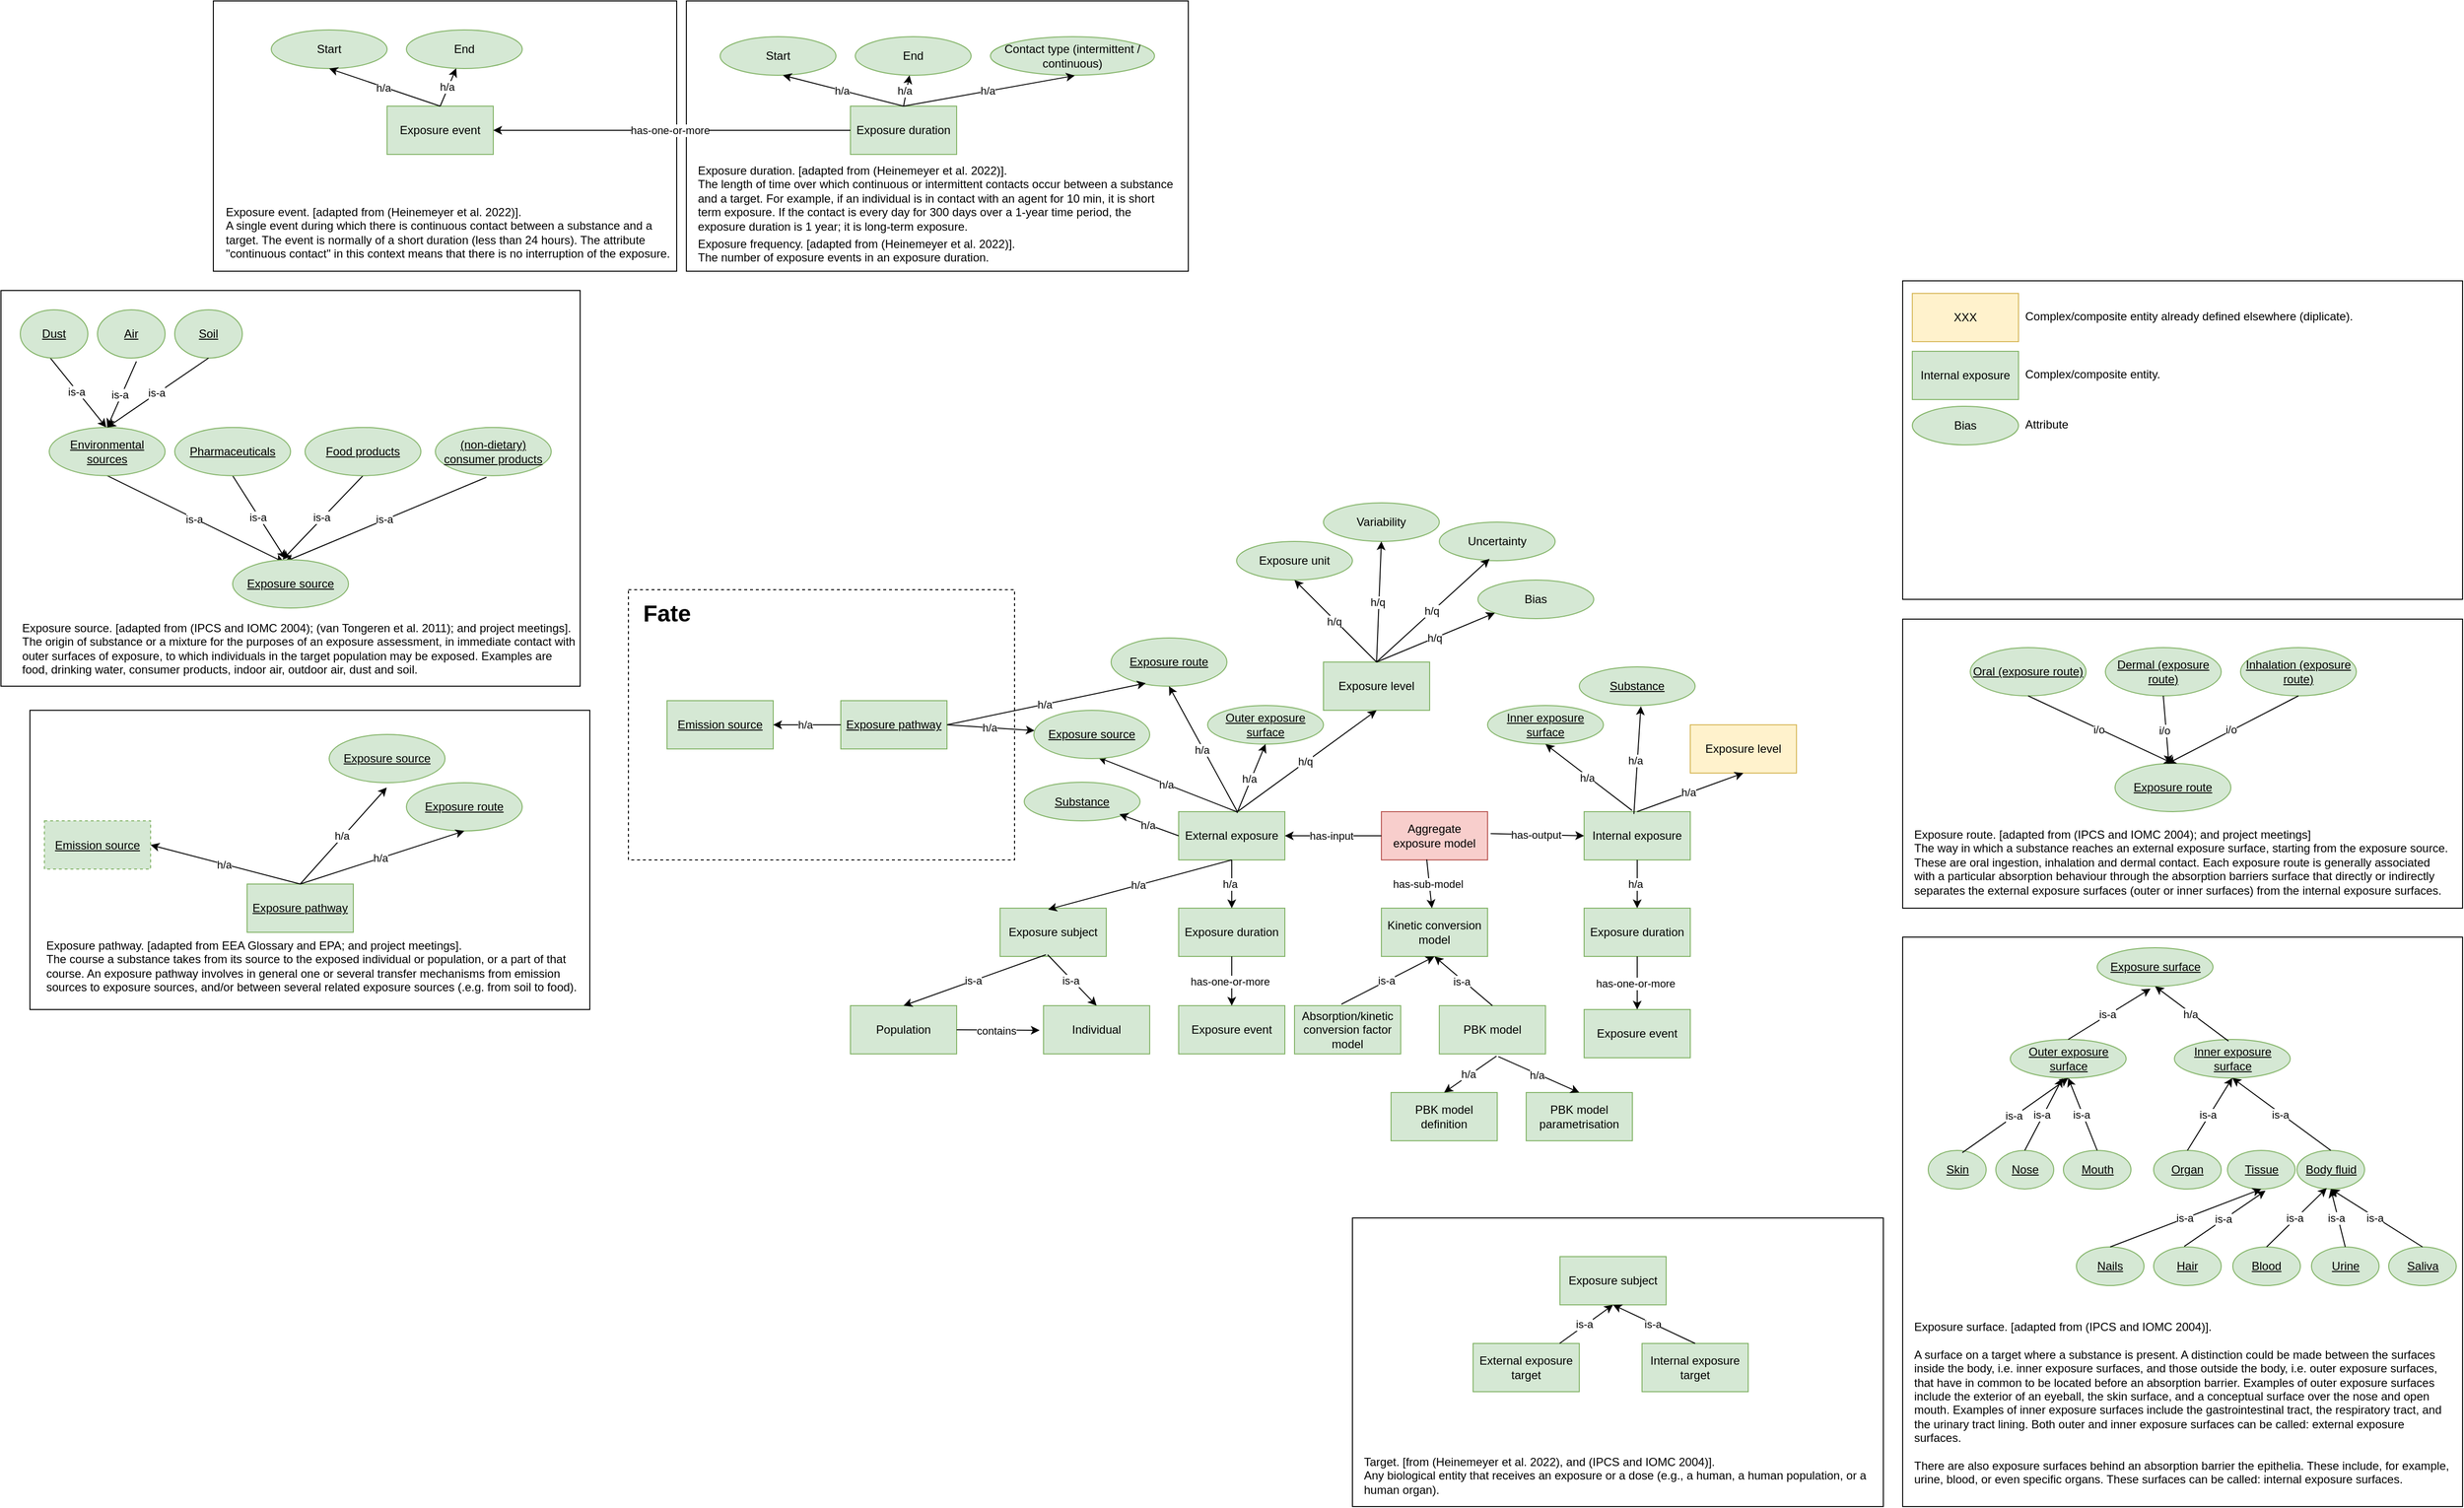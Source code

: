 <mxfile version="21.2.8" type="device">
  <diagram name="Pagina-1" id="Qnb35X_hfFmvDTuYBCRj">
    <mxGraphModel dx="6099" dy="4128" grid="1" gridSize="10" guides="1" tooltips="1" connect="1" arrows="1" fold="1" page="1" pageScale="1" pageWidth="4681" pageHeight="3300" math="0" shadow="0">
      <root>
        <mxCell id="0" />
        <mxCell id="1" parent="0" />
        <mxCell id="CE5s2COzBPPs-qAKDbu1-266" value="" style="rounded=0;whiteSpace=wrap;html=1;" parent="1" vertex="1">
          <mxGeometry x="1020" y="1041" width="550" height="299" as="geometry" />
        </mxCell>
        <mxCell id="CE5s2COzBPPs-qAKDbu1-224" value="" style="rounded=0;whiteSpace=wrap;html=1;" parent="1" vertex="1">
          <mxGeometry x="330" y="-220" width="520" height="280" as="geometry" />
        </mxCell>
        <mxCell id="CE5s2COzBPPs-qAKDbu1-216" value="" style="rounded=0;whiteSpace=wrap;html=1;" parent="1" vertex="1">
          <mxGeometry x="-160" y="-220" width="480" height="280" as="geometry" />
        </mxCell>
        <mxCell id="CE5s2COzBPPs-qAKDbu1-198" value="" style="rounded=0;whiteSpace=wrap;html=1;dashed=1;" parent="1" vertex="1">
          <mxGeometry x="270" y="390" width="400" height="280" as="geometry" />
        </mxCell>
        <mxCell id="CE5s2COzBPPs-qAKDbu1-137" value="" style="rounded=0;whiteSpace=wrap;html=1;" parent="1" vertex="1">
          <mxGeometry x="-380" y="80" width="600" height="410" as="geometry" />
        </mxCell>
        <mxCell id="CE5s2COzBPPs-qAKDbu1-125" value="" style="rounded=0;whiteSpace=wrap;html=1;" parent="1" vertex="1">
          <mxGeometry x="-350" y="515" width="580" height="310" as="geometry" />
        </mxCell>
        <mxCell id="CE5s2COzBPPs-qAKDbu1-73" value="" style="rounded=0;whiteSpace=wrap;html=1;" parent="1" vertex="1">
          <mxGeometry x="1590" y="750" width="580" height="590" as="geometry" />
        </mxCell>
        <mxCell id="CE5s2COzBPPs-qAKDbu1-63" value="" style="rounded=0;whiteSpace=wrap;html=1;" parent="1" vertex="1">
          <mxGeometry x="1590" y="70" width="580" height="330" as="geometry" />
        </mxCell>
        <mxCell id="CE5s2COzBPPs-qAKDbu1-61" value="" style="rounded=0;whiteSpace=wrap;html=1;" parent="1" vertex="1">
          <mxGeometry x="1590" y="420.5" width="580" height="299.5" as="geometry" />
        </mxCell>
        <mxCell id="5XHuWZA4LQ0ceYuqT-mD-1" value="External exposure" style="rounded=0;whiteSpace=wrap;html=1;fillColor=#d5e8d4;strokeColor=#82b366;" parent="1" vertex="1">
          <mxGeometry x="840" y="620" width="110" height="50" as="geometry" />
        </mxCell>
        <mxCell id="5XHuWZA4LQ0ceYuqT-mD-2" value="Aggregate exposure model" style="rounded=0;whiteSpace=wrap;html=1;fillColor=#f8cecc;strokeColor=#b85450;" parent="1" vertex="1">
          <mxGeometry x="1050" y="620" width="110" height="50" as="geometry" />
        </mxCell>
        <mxCell id="5XHuWZA4LQ0ceYuqT-mD-4" value="Internal exposure" style="rounded=0;whiteSpace=wrap;html=1;fillColor=#d5e8d4;strokeColor=#82b366;" parent="1" vertex="1">
          <mxGeometry x="1260" y="620" width="110" height="50" as="geometry" />
        </mxCell>
        <mxCell id="5XHuWZA4LQ0ceYuqT-mD-6" value="Exposure route" style="ellipse;whiteSpace=wrap;html=1;fillColor=#d5e8d4;strokeColor=#82b366;fontStyle=4" parent="1" vertex="1">
          <mxGeometry x="770" y="440" width="120" height="50" as="geometry" />
        </mxCell>
        <mxCell id="5XHuWZA4LQ0ceYuqT-mD-8" value="Outer exposure surface" style="ellipse;whiteSpace=wrap;html=1;fillColor=#d5e8d4;strokeColor=#82b366;fontStyle=4" parent="1" vertex="1">
          <mxGeometry x="870" y="510" width="120" height="40" as="geometry" />
        </mxCell>
        <mxCell id="5XHuWZA4LQ0ceYuqT-mD-13" value="Exposure level" style="rounded=0;whiteSpace=wrap;html=1;fillColor=#d5e8d4;strokeColor=#82b366;" parent="1" vertex="1">
          <mxGeometry x="990" y="465" width="110" height="50" as="geometry" />
        </mxCell>
        <mxCell id="5XHuWZA4LQ0ceYuqT-mD-14" value="Bias" style="ellipse;whiteSpace=wrap;html=1;fillColor=#d5e8d4;strokeColor=#82b366;fontStyle=0" parent="1" vertex="1">
          <mxGeometry x="1150" y="380" width="120" height="40" as="geometry" />
        </mxCell>
        <mxCell id="5XHuWZA4LQ0ceYuqT-mD-15" value="Variability" style="ellipse;whiteSpace=wrap;html=1;fillColor=#d5e8d4;strokeColor=#82b366;fontStyle=0" parent="1" vertex="1">
          <mxGeometry x="990" y="300" width="120" height="40" as="geometry" />
        </mxCell>
        <mxCell id="5XHuWZA4LQ0ceYuqT-mD-16" value="Exposure unit" style="ellipse;whiteSpace=wrap;html=1;fillColor=#d5e8d4;strokeColor=#82b366;fontStyle=0" parent="1" vertex="1">
          <mxGeometry x="900" y="340" width="120" height="40" as="geometry" />
        </mxCell>
        <mxCell id="5XHuWZA4LQ0ceYuqT-mD-17" value="Uncertainty" style="ellipse;whiteSpace=wrap;html=1;fillColor=#d5e8d4;strokeColor=#82b366;fontStyle=0" parent="1" vertex="1">
          <mxGeometry x="1110" y="320" width="120" height="40" as="geometry" />
        </mxCell>
        <mxCell id="5XHuWZA4LQ0ceYuqT-mD-24" value="Inner exposure surface" style="ellipse;whiteSpace=wrap;html=1;fillColor=#d5e8d4;strokeColor=#82b366;fontStyle=4" parent="1" vertex="1">
          <mxGeometry x="1160" y="510" width="120" height="40" as="geometry" />
        </mxCell>
        <mxCell id="5XHuWZA4LQ0ceYuqT-mD-26" value="Substance" style="ellipse;whiteSpace=wrap;html=1;fillColor=#d5e8d4;strokeColor=#82b366;fontStyle=4" parent="1" vertex="1">
          <mxGeometry x="1255" y="470" width="120" height="40" as="geometry" />
        </mxCell>
        <mxCell id="5XHuWZA4LQ0ceYuqT-mD-28" value="Exposure level" style="rounded=0;whiteSpace=wrap;html=1;fillColor=#fff2cc;strokeColor=#d6b656;" parent="1" vertex="1">
          <mxGeometry x="1370" y="530" width="110" height="50" as="geometry" />
        </mxCell>
        <mxCell id="5XHuWZA4LQ0ceYuqT-mD-40" value="Kinetic conversion model" style="rounded=0;whiteSpace=wrap;html=1;fillColor=#d5e8d4;strokeColor=#82b366;" parent="1" vertex="1">
          <mxGeometry x="1050" y="720" width="110" height="50" as="geometry" />
        </mxCell>
        <mxCell id="5XHuWZA4LQ0ceYuqT-mD-42" value="PBK model" style="rounded=0;whiteSpace=wrap;html=1;fillColor=#d5e8d4;strokeColor=#82b366;" parent="1" vertex="1">
          <mxGeometry x="1110" y="821" width="110" height="50" as="geometry" />
        </mxCell>
        <mxCell id="5XHuWZA4LQ0ceYuqT-mD-43" value="Absorption/kinetic conversion factor model" style="rounded=0;whiteSpace=wrap;html=1;fillColor=#d5e8d4;strokeColor=#82b366;" parent="1" vertex="1">
          <mxGeometry x="960" y="821" width="110" height="50" as="geometry" />
        </mxCell>
        <mxCell id="5XHuWZA4LQ0ceYuqT-mD-44" value="PBK model definition" style="rounded=0;whiteSpace=wrap;html=1;fillColor=#d5e8d4;strokeColor=#82b366;" parent="1" vertex="1">
          <mxGeometry x="1060" y="911" width="110" height="50" as="geometry" />
        </mxCell>
        <mxCell id="5XHuWZA4LQ0ceYuqT-mD-45" value="PBK model parametrisation" style="rounded=0;whiteSpace=wrap;html=1;fillColor=#d5e8d4;strokeColor=#82b366;" parent="1" vertex="1">
          <mxGeometry x="1200" y="911" width="110" height="50" as="geometry" />
        </mxCell>
        <mxCell id="CE5s2COzBPPs-qAKDbu1-4" value="" style="endArrow=classic;html=1;rounded=0;exitX=0.561;exitY=-0.011;exitDx=0;exitDy=0;entryX=0.5;entryY=1;entryDx=0;entryDy=0;exitPerimeter=0;" parent="1" source="5XHuWZA4LQ0ceYuqT-mD-1" target="5XHuWZA4LQ0ceYuqT-mD-13" edge="1">
          <mxGeometry relative="1" as="geometry">
            <mxPoint x="896" y="620" as="sourcePoint" />
            <mxPoint x="1076" y="520" as="targetPoint" />
          </mxGeometry>
        </mxCell>
        <mxCell id="CE5s2COzBPPs-qAKDbu1-5" value="h/q" style="edgeLabel;resizable=0;html=1;align=center;verticalAlign=middle;" parent="CE5s2COzBPPs-qAKDbu1-4" connectable="0" vertex="1">
          <mxGeometry relative="1" as="geometry">
            <mxPoint x="-2" as="offset" />
          </mxGeometry>
        </mxCell>
        <mxCell id="CE5s2COzBPPs-qAKDbu1-10" value="" style="endArrow=classic;html=1;rounded=0;entryX=0.5;entryY=1;entryDx=0;entryDy=0;exitX=0.556;exitY=0.015;exitDx=0;exitDy=0;exitPerimeter=0;" parent="1" source="5XHuWZA4LQ0ceYuqT-mD-1" target="5XHuWZA4LQ0ceYuqT-mD-6" edge="1">
          <mxGeometry relative="1" as="geometry">
            <mxPoint x="906" y="630" as="sourcePoint" />
            <mxPoint x="1086" y="530" as="targetPoint" />
          </mxGeometry>
        </mxCell>
        <mxCell id="CE5s2COzBPPs-qAKDbu1-11" value="h/a" style="edgeLabel;resizable=0;html=1;align=center;verticalAlign=middle;" parent="CE5s2COzBPPs-qAKDbu1-10" connectable="0" vertex="1">
          <mxGeometry relative="1" as="geometry">
            <mxPoint x="-2" as="offset" />
          </mxGeometry>
        </mxCell>
        <mxCell id="CE5s2COzBPPs-qAKDbu1-12" value="" style="endArrow=classic;html=1;rounded=0;entryX=0.556;entryY=0.977;entryDx=0;entryDy=0;entryPerimeter=0;exitX=0.553;exitY=0.008;exitDx=0;exitDy=0;exitPerimeter=0;" parent="1" source="5XHuWZA4LQ0ceYuqT-mD-1" target="CE5s2COzBPPs-qAKDbu1-176" edge="1">
          <mxGeometry relative="1" as="geometry">
            <mxPoint x="909" y="630" as="sourcePoint" />
            <mxPoint x="764.11" y="500.85" as="targetPoint" />
          </mxGeometry>
        </mxCell>
        <mxCell id="CE5s2COzBPPs-qAKDbu1-13" value="h/a" style="edgeLabel;resizable=0;html=1;align=center;verticalAlign=middle;" parent="CE5s2COzBPPs-qAKDbu1-12" connectable="0" vertex="1">
          <mxGeometry relative="1" as="geometry">
            <mxPoint x="-2" as="offset" />
          </mxGeometry>
        </mxCell>
        <mxCell id="CE5s2COzBPPs-qAKDbu1-15" value="" style="endArrow=classic;html=1;rounded=0;exitX=0.5;exitY=0;exitDx=0;exitDy=0;entryX=0;entryY=1;entryDx=0;entryDy=0;" parent="1" source="5XHuWZA4LQ0ceYuqT-mD-13" target="5XHuWZA4LQ0ceYuqT-mD-14" edge="1">
          <mxGeometry relative="1" as="geometry">
            <mxPoint x="912" y="629" as="sourcePoint" />
            <mxPoint x="1086" y="530" as="targetPoint" />
          </mxGeometry>
        </mxCell>
        <mxCell id="CE5s2COzBPPs-qAKDbu1-16" value="h/q" style="edgeLabel;resizable=0;html=1;align=center;verticalAlign=middle;" parent="CE5s2COzBPPs-qAKDbu1-15" connectable="0" vertex="1">
          <mxGeometry relative="1" as="geometry">
            <mxPoint x="-2" as="offset" />
          </mxGeometry>
        </mxCell>
        <mxCell id="CE5s2COzBPPs-qAKDbu1-17" value="" style="endArrow=classic;html=1;rounded=0;exitX=0.5;exitY=0;exitDx=0;exitDy=0;entryX=0.434;entryY=0.95;entryDx=0;entryDy=0;entryPerimeter=0;" parent="1" source="5XHuWZA4LQ0ceYuqT-mD-13" target="5XHuWZA4LQ0ceYuqT-mD-17" edge="1">
          <mxGeometry relative="1" as="geometry">
            <mxPoint x="1085" y="480" as="sourcePoint" />
            <mxPoint x="1216" y="423" as="targetPoint" />
          </mxGeometry>
        </mxCell>
        <mxCell id="CE5s2COzBPPs-qAKDbu1-18" value="h/q" style="edgeLabel;resizable=0;html=1;align=center;verticalAlign=middle;" parent="CE5s2COzBPPs-qAKDbu1-17" connectable="0" vertex="1">
          <mxGeometry relative="1" as="geometry">
            <mxPoint x="-2" as="offset" />
          </mxGeometry>
        </mxCell>
        <mxCell id="CE5s2COzBPPs-qAKDbu1-19" value="" style="endArrow=classic;html=1;rounded=0;entryX=0.5;entryY=1;entryDx=0;entryDy=0;exitX=0.5;exitY=0;exitDx=0;exitDy=0;" parent="1" source="5XHuWZA4LQ0ceYuqT-mD-13" target="5XHuWZA4LQ0ceYuqT-mD-15" edge="1">
          <mxGeometry relative="1" as="geometry">
            <mxPoint x="1080" y="470" as="sourcePoint" />
            <mxPoint x="1172" y="368" as="targetPoint" />
          </mxGeometry>
        </mxCell>
        <mxCell id="CE5s2COzBPPs-qAKDbu1-20" value="h/q" style="edgeLabel;resizable=0;html=1;align=center;verticalAlign=middle;" parent="CE5s2COzBPPs-qAKDbu1-19" connectable="0" vertex="1">
          <mxGeometry relative="1" as="geometry">
            <mxPoint x="-2" as="offset" />
          </mxGeometry>
        </mxCell>
        <mxCell id="CE5s2COzBPPs-qAKDbu1-21" value="" style="endArrow=classic;html=1;rounded=0;entryX=0.5;entryY=1;entryDx=0;entryDy=0;exitX=0.5;exitY=0;exitDx=0;exitDy=0;" parent="1" source="5XHuWZA4LQ0ceYuqT-mD-13" target="5XHuWZA4LQ0ceYuqT-mD-16" edge="1">
          <mxGeometry relative="1" as="geometry">
            <mxPoint x="1085" y="480" as="sourcePoint" />
            <mxPoint x="1060" y="350" as="targetPoint" />
          </mxGeometry>
        </mxCell>
        <mxCell id="CE5s2COzBPPs-qAKDbu1-22" value="h/q" style="edgeLabel;resizable=0;html=1;align=center;verticalAlign=middle;" parent="CE5s2COzBPPs-qAKDbu1-21" connectable="0" vertex="1">
          <mxGeometry relative="1" as="geometry">
            <mxPoint x="-2" as="offset" />
          </mxGeometry>
        </mxCell>
        <mxCell id="CE5s2COzBPPs-qAKDbu1-31" value="" style="endArrow=classic;html=1;rounded=0;exitX=0.451;exitY=-0.026;exitDx=0;exitDy=0;entryX=0.5;entryY=1;entryDx=0;entryDy=0;exitPerimeter=0;" parent="1" source="5XHuWZA4LQ0ceYuqT-mD-4" target="5XHuWZA4LQ0ceYuqT-mD-24" edge="1">
          <mxGeometry relative="1" as="geometry">
            <mxPoint x="912" y="629" as="sourcePoint" />
            <mxPoint x="1055" y="525" as="targetPoint" />
          </mxGeometry>
        </mxCell>
        <mxCell id="CE5s2COzBPPs-qAKDbu1-32" value="h/a" style="edgeLabel;resizable=0;html=1;align=center;verticalAlign=middle;" parent="CE5s2COzBPPs-qAKDbu1-31" connectable="0" vertex="1">
          <mxGeometry relative="1" as="geometry">
            <mxPoint x="-2" as="offset" />
          </mxGeometry>
        </mxCell>
        <mxCell id="CE5s2COzBPPs-qAKDbu1-33" value="" style="endArrow=classic;html=1;rounded=0;exitX=0.469;exitY=0.048;exitDx=0;exitDy=0;entryX=0.532;entryY=1.02;entryDx=0;entryDy=0;exitPerimeter=0;entryPerimeter=0;" parent="1" source="5XHuWZA4LQ0ceYuqT-mD-4" target="5XHuWZA4LQ0ceYuqT-mD-26" edge="1">
          <mxGeometry relative="1" as="geometry">
            <mxPoint x="1320" y="629" as="sourcePoint" />
            <mxPoint x="1230" y="560" as="targetPoint" />
          </mxGeometry>
        </mxCell>
        <mxCell id="CE5s2COzBPPs-qAKDbu1-34" value="h/a" style="edgeLabel;resizable=0;html=1;align=center;verticalAlign=middle;" parent="CE5s2COzBPPs-qAKDbu1-33" connectable="0" vertex="1">
          <mxGeometry relative="1" as="geometry">
            <mxPoint x="-2" as="offset" />
          </mxGeometry>
        </mxCell>
        <mxCell id="CE5s2COzBPPs-qAKDbu1-35" value="Emission source" style="rounded=0;whiteSpace=wrap;html=1;fillColor=#d5e8d4;strokeColor=#82b366;fontStyle=4" parent="1" vertex="1">
          <mxGeometry x="310" y="505" width="110" height="50" as="geometry" />
        </mxCell>
        <mxCell id="CE5s2COzBPPs-qAKDbu1-36" value="Exposure pathway" style="rounded=0;whiteSpace=wrap;html=1;fillColor=#d5e8d4;strokeColor=#82b366;fontStyle=4" parent="1" vertex="1">
          <mxGeometry x="490" y="505" width="110" height="50" as="geometry" />
        </mxCell>
        <mxCell id="CE5s2COzBPPs-qAKDbu1-37" value="" style="endArrow=classic;html=1;rounded=0;exitX=1;exitY=0.5;exitDx=0;exitDy=0;" parent="1" source="CE5s2COzBPPs-qAKDbu1-36" target="CE5s2COzBPPs-qAKDbu1-176" edge="1">
          <mxGeometry relative="1" as="geometry">
            <mxPoint x="911" y="630" as="sourcePoint" />
            <mxPoint x="720" y="475.0" as="targetPoint" />
          </mxGeometry>
        </mxCell>
        <mxCell id="CE5s2COzBPPs-qAKDbu1-38" value="h/a" style="edgeLabel;resizable=0;html=1;align=center;verticalAlign=middle;" parent="CE5s2COzBPPs-qAKDbu1-37" connectable="0" vertex="1">
          <mxGeometry relative="1" as="geometry">
            <mxPoint x="-2" as="offset" />
          </mxGeometry>
        </mxCell>
        <mxCell id="CE5s2COzBPPs-qAKDbu1-39" value="" style="endArrow=classic;html=1;rounded=0;entryX=1;entryY=0.5;entryDx=0;entryDy=0;exitX=0;exitY=0.5;exitDx=0;exitDy=0;" parent="1" source="CE5s2COzBPPs-qAKDbu1-36" target="CE5s2COzBPPs-qAKDbu1-35" edge="1">
          <mxGeometry relative="1" as="geometry">
            <mxPoint x="570" y="590" as="sourcePoint" />
            <mxPoint x="640" y="550" as="targetPoint" />
          </mxGeometry>
        </mxCell>
        <mxCell id="CE5s2COzBPPs-qAKDbu1-40" value="h/a" style="edgeLabel;resizable=0;html=1;align=center;verticalAlign=middle;" parent="CE5s2COzBPPs-qAKDbu1-39" connectable="0" vertex="1">
          <mxGeometry relative="1" as="geometry">
            <mxPoint x="-2" as="offset" />
          </mxGeometry>
        </mxCell>
        <mxCell id="CE5s2COzBPPs-qAKDbu1-41" value="" style="endArrow=classic;html=1;rounded=0;entryX=0.299;entryY=0.937;entryDx=0;entryDy=0;exitX=1;exitY=0.5;exitDx=0;exitDy=0;entryPerimeter=0;" parent="1" source="CE5s2COzBPPs-qAKDbu1-36" target="5XHuWZA4LQ0ceYuqT-mD-6" edge="1">
          <mxGeometry relative="1" as="geometry">
            <mxPoint x="630" y="550" as="sourcePoint" />
            <mxPoint x="730" y="485" as="targetPoint" />
          </mxGeometry>
        </mxCell>
        <mxCell id="CE5s2COzBPPs-qAKDbu1-42" value="h/a" style="edgeLabel;resizable=0;html=1;align=center;verticalAlign=middle;" parent="CE5s2COzBPPs-qAKDbu1-41" connectable="0" vertex="1">
          <mxGeometry relative="1" as="geometry">
            <mxPoint x="-2" as="offset" />
          </mxGeometry>
        </mxCell>
        <mxCell id="CE5s2COzBPPs-qAKDbu1-44" value="" style="endArrow=classic;html=1;rounded=0;exitX=0.5;exitY=0;exitDx=0;exitDy=0;entryX=0.5;entryY=1;entryDx=0;entryDy=0;" parent="1" source="5XHuWZA4LQ0ceYuqT-mD-4" target="5XHuWZA4LQ0ceYuqT-mD-28" edge="1">
          <mxGeometry relative="1" as="geometry">
            <mxPoint x="1322" y="632" as="sourcePoint" />
            <mxPoint x="1329" y="521" as="targetPoint" />
          </mxGeometry>
        </mxCell>
        <mxCell id="CE5s2COzBPPs-qAKDbu1-45" value="h/a" style="edgeLabel;resizable=0;html=1;align=center;verticalAlign=middle;" parent="CE5s2COzBPPs-qAKDbu1-44" connectable="0" vertex="1">
          <mxGeometry relative="1" as="geometry">
            <mxPoint x="-2" as="offset" />
          </mxGeometry>
        </mxCell>
        <mxCell id="CE5s2COzBPPs-qAKDbu1-46" value="Exposure source. [adapted from (IPCS and IOMC 2004); (van Tongeren et al. 2011); and project meetings]. &#xa;The origin of substance or a mixture for the purposes of an exposure assessment, in immediate contact with outer surfaces of exposure, to which individuals in the target population may be exposed. Examples are food, drinking water, consumer products, indoor air, outdoor air, dust and soil." style="text;whiteSpace=wrap;html=1;" parent="1" vertex="1">
          <mxGeometry x="-360" y="416" width="580" height="70" as="geometry" />
        </mxCell>
        <mxCell id="CE5s2COzBPPs-qAKDbu1-49" value="Exposure surface. [adapted from (IPCS and IOMC 2004)]. &lt;br/&gt;&lt;br&gt;A surface on a target where a substance is present. A distinction could be made between the surfaces inside the body, i.e. inner exposure surfaces, and those outside the body, i.e. outer exposure surfaces, that have in common to be located before an absorption barrier. Examples of outer exposure surfaces include the exterior of an eyeball, the skin surface, and a conceptual surface over the nose and open mouth. Examples of inner exposure surfaces include the gastrointestinal tract, the respiratory tract, and the urinary tract lining. Both outer and inner exposure surfaces can be called: external exposure surfaces.&lt;br/&gt;&lt;br&gt;There are also exposure surfaces behind an absorption barrier the epithelia. These include, for example, urine, blood, or even specific organs. These surfaces can be called: internal exposure surfaces." style="text;whiteSpace=wrap;html=1;" parent="1" vertex="1">
          <mxGeometry x="1600" y="1140" width="560" height="180" as="geometry" />
        </mxCell>
        <mxCell id="CE5s2COzBPPs-qAKDbu1-50" value="Exposure route" style="ellipse;whiteSpace=wrap;html=1;fillColor=#d5e8d4;strokeColor=#82b366;fontStyle=4" parent="1" vertex="1">
          <mxGeometry x="1810" y="570" width="120" height="50" as="geometry" />
        </mxCell>
        <mxCell id="CE5s2COzBPPs-qAKDbu1-51" value="Oral (exposure route)" style="ellipse;whiteSpace=wrap;html=1;fillColor=#d5e8d4;strokeColor=#82b366;fontStyle=4" parent="1" vertex="1">
          <mxGeometry x="1660" y="450" width="120" height="50" as="geometry" />
        </mxCell>
        <mxCell id="CE5s2COzBPPs-qAKDbu1-52" value="" style="endArrow=classic;html=1;rounded=0;exitX=0.5;exitY=1;exitDx=0;exitDy=0;entryX=0.5;entryY=0;entryDx=0;entryDy=0;" parent="1" source="CE5s2COzBPPs-qAKDbu1-51" target="CE5s2COzBPPs-qAKDbu1-50" edge="1">
          <mxGeometry relative="1" as="geometry">
            <mxPoint x="1670" y="621" as="sourcePoint" />
            <mxPoint x="1793" y="570" as="targetPoint" />
          </mxGeometry>
        </mxCell>
        <mxCell id="CE5s2COzBPPs-qAKDbu1-53" value="i/o" style="edgeLabel;resizable=0;html=1;align=center;verticalAlign=middle;" parent="CE5s2COzBPPs-qAKDbu1-52" connectable="0" vertex="1">
          <mxGeometry relative="1" as="geometry">
            <mxPoint x="-2" as="offset" />
          </mxGeometry>
        </mxCell>
        <mxCell id="CE5s2COzBPPs-qAKDbu1-54" value="Dermal (exposure route)" style="ellipse;whiteSpace=wrap;html=1;fillColor=#d5e8d4;strokeColor=#82b366;fontStyle=4" parent="1" vertex="1">
          <mxGeometry x="1800" y="450" width="120" height="50" as="geometry" />
        </mxCell>
        <mxCell id="CE5s2COzBPPs-qAKDbu1-55" value="" style="endArrow=classic;html=1;rounded=0;exitX=0.5;exitY=1;exitDx=0;exitDy=0;entryX=0.465;entryY=0.006;entryDx=0;entryDy=0;entryPerimeter=0;" parent="1" source="CE5s2COzBPPs-qAKDbu1-54" target="CE5s2COzBPPs-qAKDbu1-50" edge="1">
          <mxGeometry relative="1" as="geometry">
            <mxPoint x="1700" y="510" as="sourcePoint" />
            <mxPoint x="1880" y="580" as="targetPoint" />
          </mxGeometry>
        </mxCell>
        <mxCell id="CE5s2COzBPPs-qAKDbu1-56" value="i/o" style="edgeLabel;resizable=0;html=1;align=center;verticalAlign=middle;" parent="CE5s2COzBPPs-qAKDbu1-55" connectable="0" vertex="1">
          <mxGeometry relative="1" as="geometry">
            <mxPoint x="-2" as="offset" />
          </mxGeometry>
        </mxCell>
        <mxCell id="CE5s2COzBPPs-qAKDbu1-57" value="Inhalation (exposure route)" style="ellipse;whiteSpace=wrap;html=1;fillColor=#d5e8d4;strokeColor=#82b366;fontStyle=4" parent="1" vertex="1">
          <mxGeometry x="1940" y="450" width="120" height="50" as="geometry" />
        </mxCell>
        <mxCell id="CE5s2COzBPPs-qAKDbu1-58" value="" style="endArrow=classic;html=1;rounded=0;exitX=0.5;exitY=1;exitDx=0;exitDy=0;entryX=0.451;entryY=0.006;entryDx=0;entryDy=0;entryPerimeter=0;" parent="1" source="CE5s2COzBPPs-qAKDbu1-57" target="CE5s2COzBPPs-qAKDbu1-50" edge="1">
          <mxGeometry relative="1" as="geometry">
            <mxPoint x="1870" y="510" as="sourcePoint" />
            <mxPoint x="1876" y="580" as="targetPoint" />
          </mxGeometry>
        </mxCell>
        <mxCell id="CE5s2COzBPPs-qAKDbu1-59" value="i/o" style="edgeLabel;resizable=0;html=1;align=center;verticalAlign=middle;" parent="CE5s2COzBPPs-qAKDbu1-58" connectable="0" vertex="1">
          <mxGeometry relative="1" as="geometry">
            <mxPoint x="-2" as="offset" />
          </mxGeometry>
        </mxCell>
        <mxCell id="CE5s2COzBPPs-qAKDbu1-60" value="Exposure route. [adapted from (IPCS and IOMC 2004); and project meetings] &#xa;The way in which a substance reaches an external exposure surface, starting from the exposure source. These are oral ingestion, inhalation and dermal contact. Each exposure route is generally associated with a particular absorption behaviour through the absorption barriers surface that directly or indirectly separates the external exposure surfaces (outer or inner surfaces) from the internal exposure surfaces." style="text;whiteSpace=wrap;html=1;" parent="1" vertex="1">
          <mxGeometry x="1600" y="629.5" width="560" height="90.5" as="geometry" />
        </mxCell>
        <mxCell id="CE5s2COzBPPs-qAKDbu1-62" value="XXX" style="rounded=0;whiteSpace=wrap;html=1;fillColor=#fff2cc;strokeColor=#d6b656;" parent="1" vertex="1">
          <mxGeometry x="1600" y="83" width="110" height="50" as="geometry" />
        </mxCell>
        <mxCell id="CE5s2COzBPPs-qAKDbu1-64" value="Complex/composite entity already defined elsewhere (diplicate)." style="text;whiteSpace=wrap;html=1;" parent="1" vertex="1">
          <mxGeometry x="1715" y="93" width="415" height="30" as="geometry" />
        </mxCell>
        <mxCell id="CE5s2COzBPPs-qAKDbu1-65" value="Internal exposure" style="rounded=0;whiteSpace=wrap;html=1;fillColor=#d5e8d4;strokeColor=#82b366;" parent="1" vertex="1">
          <mxGeometry x="1600" y="143" width="110" height="50" as="geometry" />
        </mxCell>
        <mxCell id="CE5s2COzBPPs-qAKDbu1-66" value="Complex/composite entity." style="text;whiteSpace=wrap;html=1;" parent="1" vertex="1">
          <mxGeometry x="1715" y="153" width="415" height="30" as="geometry" />
        </mxCell>
        <mxCell id="CE5s2COzBPPs-qAKDbu1-67" value="" style="endArrow=classic;html=1;rounded=0;exitX=0;exitY=0.5;exitDx=0;exitDy=0;entryX=1;entryY=0.5;entryDx=0;entryDy=0;" parent="1" source="5XHuWZA4LQ0ceYuqT-mD-2" target="5XHuWZA4LQ0ceYuqT-mD-1" edge="1">
          <mxGeometry relative="1" as="geometry">
            <mxPoint x="912" y="629" as="sourcePoint" />
            <mxPoint x="1055" y="525" as="targetPoint" />
          </mxGeometry>
        </mxCell>
        <mxCell id="CE5s2COzBPPs-qAKDbu1-68" value="has-input" style="edgeLabel;resizable=0;html=1;align=center;verticalAlign=middle;" parent="CE5s2COzBPPs-qAKDbu1-67" connectable="0" vertex="1">
          <mxGeometry relative="1" as="geometry">
            <mxPoint x="-2" as="offset" />
          </mxGeometry>
        </mxCell>
        <mxCell id="CE5s2COzBPPs-qAKDbu1-69" value="" style="endArrow=classic;html=1;rounded=0;exitX=1.029;exitY=0.455;exitDx=0;exitDy=0;entryX=0;entryY=0.5;entryDx=0;entryDy=0;exitPerimeter=0;" parent="1" source="5XHuWZA4LQ0ceYuqT-mD-2" target="5XHuWZA4LQ0ceYuqT-mD-4" edge="1">
          <mxGeometry relative="1" as="geometry">
            <mxPoint x="1060" y="655" as="sourcePoint" />
            <mxPoint x="960" y="655" as="targetPoint" />
          </mxGeometry>
        </mxCell>
        <mxCell id="CE5s2COzBPPs-qAKDbu1-70" value="has-output" style="edgeLabel;resizable=0;html=1;align=center;verticalAlign=middle;" parent="CE5s2COzBPPs-qAKDbu1-69" connectable="0" vertex="1">
          <mxGeometry relative="1" as="geometry">
            <mxPoint x="-2" as="offset" />
          </mxGeometry>
        </mxCell>
        <mxCell id="CE5s2COzBPPs-qAKDbu1-71" value="" style="endArrow=classic;html=1;rounded=0;exitX=0.427;exitY=0.989;exitDx=0;exitDy=0;exitPerimeter=0;" parent="1" source="5XHuWZA4LQ0ceYuqT-mD-2" target="5XHuWZA4LQ0ceYuqT-mD-40" edge="1">
          <mxGeometry relative="1" as="geometry">
            <mxPoint x="1060" y="655" as="sourcePoint" />
            <mxPoint x="1240" y="730" as="targetPoint" />
          </mxGeometry>
        </mxCell>
        <mxCell id="CE5s2COzBPPs-qAKDbu1-72" value="has-sub-model" style="edgeLabel;resizable=0;html=1;align=center;verticalAlign=middle;" parent="CE5s2COzBPPs-qAKDbu1-71" connectable="0" vertex="1">
          <mxGeometry relative="1" as="geometry">
            <mxPoint x="-2" as="offset" />
          </mxGeometry>
        </mxCell>
        <mxCell id="CE5s2COzBPPs-qAKDbu1-85" value="Inner exposure surface" style="ellipse;whiteSpace=wrap;html=1;fillColor=#d5e8d4;strokeColor=#82b366;fontStyle=4" parent="1" vertex="1">
          <mxGeometry x="1871.5" y="856" width="120" height="40" as="geometry" />
        </mxCell>
        <mxCell id="CE5s2COzBPPs-qAKDbu1-86" value="Outer exposure surface" style="ellipse;whiteSpace=wrap;html=1;fillColor=#d5e8d4;strokeColor=#82b366;fontStyle=4" parent="1" vertex="1">
          <mxGeometry x="1701.5" y="856" width="120" height="40" as="geometry" />
        </mxCell>
        <mxCell id="CE5s2COzBPPs-qAKDbu1-87" value="Exposure surface" style="ellipse;whiteSpace=wrap;html=1;fillColor=#d5e8d4;strokeColor=#82b366;fontStyle=4" parent="1" vertex="1">
          <mxGeometry x="1791.5" y="761" width="120" height="40" as="geometry" />
        </mxCell>
        <mxCell id="CE5s2COzBPPs-qAKDbu1-88" value="" style="endArrow=classic;html=1;rounded=0;exitX=0.5;exitY=0;exitDx=0;exitDy=0;entryX=0.461;entryY=1.058;entryDx=0;entryDy=0;entryPerimeter=0;" parent="1" source="CE5s2COzBPPs-qAKDbu1-86" target="CE5s2COzBPPs-qAKDbu1-87" edge="1">
          <mxGeometry relative="1" as="geometry">
            <mxPoint x="1665.5" y="806" as="sourcePoint" />
            <mxPoint x="1775.5" y="766" as="targetPoint" />
          </mxGeometry>
        </mxCell>
        <mxCell id="CE5s2COzBPPs-qAKDbu1-89" value="is-a" style="edgeLabel;resizable=0;html=1;align=center;verticalAlign=middle;" parent="CE5s2COzBPPs-qAKDbu1-88" connectable="0" vertex="1">
          <mxGeometry relative="1" as="geometry">
            <mxPoint x="-2" as="offset" />
          </mxGeometry>
        </mxCell>
        <mxCell id="CE5s2COzBPPs-qAKDbu1-90" value="" style="endArrow=classic;html=1;rounded=0;exitX=0.467;exitY=0.042;exitDx=0;exitDy=0;entryX=0.5;entryY=1;entryDx=0;entryDy=0;exitPerimeter=0;" parent="1" source="CE5s2COzBPPs-qAKDbu1-85" target="CE5s2COzBPPs-qAKDbu1-87" edge="1">
          <mxGeometry relative="1" as="geometry">
            <mxPoint x="1771.5" y="831" as="sourcePoint" />
            <mxPoint x="1856.5" y="813" as="targetPoint" />
          </mxGeometry>
        </mxCell>
        <mxCell id="CE5s2COzBPPs-qAKDbu1-91" value="h/a" style="edgeLabel;resizable=0;html=1;align=center;verticalAlign=middle;" parent="CE5s2COzBPPs-qAKDbu1-90" connectable="0" vertex="1">
          <mxGeometry relative="1" as="geometry">
            <mxPoint x="-2" as="offset" />
          </mxGeometry>
        </mxCell>
        <mxCell id="CE5s2COzBPPs-qAKDbu1-92" value="Skin" style="ellipse;whiteSpace=wrap;html=1;fillColor=#d5e8d4;strokeColor=#82b366;fontStyle=4" parent="1" vertex="1">
          <mxGeometry x="1616.5" y="971" width="60" height="40" as="geometry" />
        </mxCell>
        <mxCell id="CE5s2COzBPPs-qAKDbu1-93" value="Mouth" style="ellipse;whiteSpace=wrap;html=1;fillColor=#d5e8d4;strokeColor=#82b366;fontStyle=4" parent="1" vertex="1">
          <mxGeometry x="1756.5" y="971" width="70" height="40" as="geometry" />
        </mxCell>
        <mxCell id="CE5s2COzBPPs-qAKDbu1-94" value="Nose" style="ellipse;whiteSpace=wrap;html=1;fillColor=#d5e8d4;strokeColor=#82b366;fontStyle=4" parent="1" vertex="1">
          <mxGeometry x="1686.5" y="971" width="60" height="40" as="geometry" />
        </mxCell>
        <mxCell id="CE5s2COzBPPs-qAKDbu1-95" value="Organ" style="ellipse;whiteSpace=wrap;html=1;fillColor=#d5e8d4;strokeColor=#82b366;fontStyle=4" parent="1" vertex="1">
          <mxGeometry x="1850" y="971" width="70" height="40" as="geometry" />
        </mxCell>
        <mxCell id="CE5s2COzBPPs-qAKDbu1-96" value="Body fluid" style="ellipse;whiteSpace=wrap;html=1;fillColor=#d5e8d4;strokeColor=#82b366;fontStyle=4" parent="1" vertex="1">
          <mxGeometry x="1998.5" y="971" width="70" height="40" as="geometry" />
        </mxCell>
        <mxCell id="CE5s2COzBPPs-qAKDbu1-97" value="" style="endArrow=classic;html=1;rounded=0;exitX=0.589;exitY=0.058;exitDx=0;exitDy=0;entryX=0.5;entryY=1;entryDx=0;entryDy=0;exitPerimeter=0;" parent="1" source="CE5s2COzBPPs-qAKDbu1-92" target="CE5s2COzBPPs-qAKDbu1-86" edge="1">
          <mxGeometry relative="1" as="geometry">
            <mxPoint x="1771.5" y="861" as="sourcePoint" />
            <mxPoint x="1856.5" y="813" as="targetPoint" />
          </mxGeometry>
        </mxCell>
        <mxCell id="CE5s2COzBPPs-qAKDbu1-98" value="is-a" style="edgeLabel;resizable=0;html=1;align=center;verticalAlign=middle;" parent="CE5s2COzBPPs-qAKDbu1-97" connectable="0" vertex="1">
          <mxGeometry relative="1" as="geometry">
            <mxPoint x="-2" as="offset" />
          </mxGeometry>
        </mxCell>
        <mxCell id="CE5s2COzBPPs-qAKDbu1-99" value="" style="endArrow=classic;html=1;rounded=0;exitX=0.5;exitY=0;exitDx=0;exitDy=0;entryX=0.45;entryY=1.008;entryDx=0;entryDy=0;entryPerimeter=0;" parent="1" source="CE5s2COzBPPs-qAKDbu1-94" target="CE5s2COzBPPs-qAKDbu1-86" edge="1">
          <mxGeometry relative="1" as="geometry">
            <mxPoint x="1656.5" y="943" as="sourcePoint" />
            <mxPoint x="1771.5" y="901" as="targetPoint" />
          </mxGeometry>
        </mxCell>
        <mxCell id="CE5s2COzBPPs-qAKDbu1-100" value="is-a" style="edgeLabel;resizable=0;html=1;align=center;verticalAlign=middle;" parent="CE5s2COzBPPs-qAKDbu1-99" connectable="0" vertex="1">
          <mxGeometry relative="1" as="geometry">
            <mxPoint x="-2" as="offset" />
          </mxGeometry>
        </mxCell>
        <mxCell id="CE5s2COzBPPs-qAKDbu1-101" value="" style="endArrow=classic;html=1;rounded=0;exitX=0.5;exitY=0;exitDx=0;exitDy=0;entryX=0.5;entryY=1;entryDx=0;entryDy=0;" parent="1" source="CE5s2COzBPPs-qAKDbu1-93" target="CE5s2COzBPPs-qAKDbu1-86" edge="1">
          <mxGeometry relative="1" as="geometry">
            <mxPoint x="1726.5" y="981" as="sourcePoint" />
            <mxPoint x="1765.5" y="906" as="targetPoint" />
          </mxGeometry>
        </mxCell>
        <mxCell id="CE5s2COzBPPs-qAKDbu1-102" value="is-a" style="edgeLabel;resizable=0;html=1;align=center;verticalAlign=middle;" parent="CE5s2COzBPPs-qAKDbu1-101" connectable="0" vertex="1">
          <mxGeometry relative="1" as="geometry">
            <mxPoint x="-2" as="offset" />
          </mxGeometry>
        </mxCell>
        <mxCell id="CE5s2COzBPPs-qAKDbu1-104" value="" style="endArrow=classic;html=1;rounded=0;exitX=0.5;exitY=0;exitDx=0;exitDy=0;entryX=0.5;entryY=1;entryDx=0;entryDy=0;" parent="1" source="CE5s2COzBPPs-qAKDbu1-95" target="CE5s2COzBPPs-qAKDbu1-85" edge="1">
          <mxGeometry relative="1" as="geometry">
            <mxPoint x="1801.5" y="981" as="sourcePoint" />
            <mxPoint x="1771.5" y="906" as="targetPoint" />
          </mxGeometry>
        </mxCell>
        <mxCell id="CE5s2COzBPPs-qAKDbu1-105" value="is-a" style="edgeLabel;resizable=0;html=1;align=center;verticalAlign=middle;" parent="CE5s2COzBPPs-qAKDbu1-104" connectable="0" vertex="1">
          <mxGeometry relative="1" as="geometry">
            <mxPoint x="-2" as="offset" />
          </mxGeometry>
        </mxCell>
        <mxCell id="CE5s2COzBPPs-qAKDbu1-106" value="" style="endArrow=classic;html=1;rounded=0;exitX=0.5;exitY=0;exitDx=0;exitDy=0;entryX=0.5;entryY=1;entryDx=0;entryDy=0;" parent="1" source="CE5s2COzBPPs-qAKDbu1-96" target="CE5s2COzBPPs-qAKDbu1-85" edge="1">
          <mxGeometry relative="1" as="geometry">
            <mxPoint x="1921.5" y="981" as="sourcePoint" />
            <mxPoint x="1941.5" y="906" as="targetPoint" />
          </mxGeometry>
        </mxCell>
        <mxCell id="CE5s2COzBPPs-qAKDbu1-107" value="is-a" style="edgeLabel;resizable=0;html=1;align=center;verticalAlign=middle;" parent="CE5s2COzBPPs-qAKDbu1-106" connectable="0" vertex="1">
          <mxGeometry relative="1" as="geometry">
            <mxPoint x="-2" as="offset" />
          </mxGeometry>
        </mxCell>
        <mxCell id="CE5s2COzBPPs-qAKDbu1-110" value="Hair" style="ellipse;whiteSpace=wrap;html=1;fillColor=#d5e8d4;strokeColor=#82b366;fontStyle=4" parent="1" vertex="1">
          <mxGeometry x="1850" y="1071" width="70" height="40" as="geometry" />
        </mxCell>
        <mxCell id="CE5s2COzBPPs-qAKDbu1-111" value="Urine" style="ellipse;whiteSpace=wrap;html=1;fillColor=#d5e8d4;strokeColor=#82b366;fontStyle=4" parent="1" vertex="1">
          <mxGeometry x="2013.5" y="1071" width="70" height="40" as="geometry" />
        </mxCell>
        <mxCell id="CE5s2COzBPPs-qAKDbu1-113" value="Saliva" style="ellipse;whiteSpace=wrap;html=1;fillColor=#d5e8d4;strokeColor=#82b366;fontStyle=4" parent="1" vertex="1">
          <mxGeometry x="2093.5" y="1071" width="70" height="40" as="geometry" />
        </mxCell>
        <mxCell id="CE5s2COzBPPs-qAKDbu1-114" value="" style="endArrow=classic;html=1;rounded=0;exitX=0.5;exitY=0;exitDx=0;exitDy=0;entryX=0.5;entryY=1;entryDx=0;entryDy=0;" parent="1" source="CE5s2COzBPPs-qAKDbu1-111" target="CE5s2COzBPPs-qAKDbu1-96" edge="1">
          <mxGeometry relative="1" as="geometry">
            <mxPoint x="2044" y="981" as="sourcePoint" />
            <mxPoint x="1984" y="906" as="targetPoint" />
          </mxGeometry>
        </mxCell>
        <mxCell id="CE5s2COzBPPs-qAKDbu1-115" value="is-a" style="edgeLabel;resizable=0;html=1;align=center;verticalAlign=middle;" parent="CE5s2COzBPPs-qAKDbu1-114" connectable="0" vertex="1">
          <mxGeometry relative="1" as="geometry">
            <mxPoint x="-2" as="offset" />
          </mxGeometry>
        </mxCell>
        <mxCell id="CE5s2COzBPPs-qAKDbu1-116" value="" style="endArrow=classic;html=1;rounded=0;exitX=0.5;exitY=0;exitDx=0;exitDy=0;entryX=0.5;entryY=1;entryDx=0;entryDy=0;" parent="1" source="CE5s2COzBPPs-qAKDbu1-113" target="CE5s2COzBPPs-qAKDbu1-96" edge="1">
          <mxGeometry relative="1" as="geometry">
            <mxPoint x="2059" y="1081" as="sourcePoint" />
            <mxPoint x="2044" y="1021" as="targetPoint" />
          </mxGeometry>
        </mxCell>
        <mxCell id="CE5s2COzBPPs-qAKDbu1-117" value="is-a" style="edgeLabel;resizable=0;html=1;align=center;verticalAlign=middle;" parent="CE5s2COzBPPs-qAKDbu1-116" connectable="0" vertex="1">
          <mxGeometry relative="1" as="geometry">
            <mxPoint x="-2" as="offset" />
          </mxGeometry>
        </mxCell>
        <mxCell id="CE5s2COzBPPs-qAKDbu1-118" value="Blood" style="ellipse;whiteSpace=wrap;html=1;fillColor=#d5e8d4;strokeColor=#82b366;fontStyle=4" parent="1" vertex="1">
          <mxGeometry x="1932" y="1071" width="70" height="40" as="geometry" />
        </mxCell>
        <mxCell id="CE5s2COzBPPs-qAKDbu1-120" value="" style="endArrow=classic;html=1;rounded=0;exitX=0.5;exitY=0;exitDx=0;exitDy=0;entryX=0.44;entryY=0.975;entryDx=0;entryDy=0;entryPerimeter=0;" parent="1" source="CE5s2COzBPPs-qAKDbu1-118" target="CE5s2COzBPPs-qAKDbu1-96" edge="1">
          <mxGeometry relative="1" as="geometry">
            <mxPoint x="2139" y="1081" as="sourcePoint" />
            <mxPoint x="2044" y="1021" as="targetPoint" />
          </mxGeometry>
        </mxCell>
        <mxCell id="CE5s2COzBPPs-qAKDbu1-121" value="is-a" style="edgeLabel;resizable=0;html=1;align=center;verticalAlign=middle;" parent="CE5s2COzBPPs-qAKDbu1-120" connectable="0" vertex="1">
          <mxGeometry relative="1" as="geometry">
            <mxPoint x="-2" as="offset" />
          </mxGeometry>
        </mxCell>
        <mxCell id="CE5s2COzBPPs-qAKDbu1-122" value="Nails" style="ellipse;whiteSpace=wrap;html=1;fillColor=#d5e8d4;strokeColor=#82b366;fontStyle=4" parent="1" vertex="1">
          <mxGeometry x="1770" y="1071" width="70" height="40" as="geometry" />
        </mxCell>
        <mxCell id="CE5s2COzBPPs-qAKDbu1-126" value="Exposure route" style="ellipse;whiteSpace=wrap;html=1;fillColor=#d5e8d4;strokeColor=#82b366;fontStyle=4" parent="1" vertex="1">
          <mxGeometry x="40" y="590" width="120" height="50" as="geometry" />
        </mxCell>
        <mxCell id="CE5s2COzBPPs-qAKDbu1-128" value="Emission source" style="rounded=0;whiteSpace=wrap;html=1;fillColor=#d5e8d4;strokeColor=#82b366;fontStyle=4;dashed=1;" parent="1" vertex="1">
          <mxGeometry x="-335" y="629.5" width="110" height="50" as="geometry" />
        </mxCell>
        <mxCell id="CE5s2COzBPPs-qAKDbu1-129" value="Exposure pathway" style="rounded=0;whiteSpace=wrap;html=1;fillColor=#d5e8d4;strokeColor=#82b366;fontStyle=4" parent="1" vertex="1">
          <mxGeometry x="-125" y="695" width="110" height="50" as="geometry" />
        </mxCell>
        <mxCell id="CE5s2COzBPPs-qAKDbu1-130" value="" style="endArrow=classic;html=1;rounded=0;entryX=1;entryY=0.5;entryDx=0;entryDy=0;exitX=0.5;exitY=0;exitDx=0;exitDy=0;" parent="1" source="CE5s2COzBPPs-qAKDbu1-129" target="CE5s2COzBPPs-qAKDbu1-128" edge="1">
          <mxGeometry relative="1" as="geometry">
            <mxPoint x="-140" y="660" as="sourcePoint" />
            <mxPoint x="-260" y="605" as="targetPoint" />
          </mxGeometry>
        </mxCell>
        <mxCell id="CE5s2COzBPPs-qAKDbu1-131" value="h/a" style="edgeLabel;resizable=0;html=1;align=center;verticalAlign=middle;" parent="CE5s2COzBPPs-qAKDbu1-130" connectable="0" vertex="1">
          <mxGeometry relative="1" as="geometry">
            <mxPoint x="-2" as="offset" />
          </mxGeometry>
        </mxCell>
        <mxCell id="CE5s2COzBPPs-qAKDbu1-132" value="Exposure pathway. [adapted from EEA Glossary and EPA; and project meetings]. &#xa;The course a substance takes from its source to the exposed individual or population, or a part of that course. An exposure pathway involves in general one or several transfer mechanisms from emission sources to exposure sources, and/or between several related exposure sources (.e.g. from soil to food)." style="text;whiteSpace=wrap;html=1;" parent="1" vertex="1">
          <mxGeometry x="-335" y="745" width="565" height="70" as="geometry" />
        </mxCell>
        <mxCell id="CE5s2COzBPPs-qAKDbu1-133" value="" style="endArrow=classic;html=1;rounded=0;entryX=0.497;entryY=1.1;entryDx=0;entryDy=0;exitX=0.5;exitY=0;exitDx=0;exitDy=0;entryPerimeter=0;" parent="1" source="CE5s2COzBPPs-qAKDbu1-129" target="CE5s2COzBPPs-qAKDbu1-169" edge="1">
          <mxGeometry relative="1" as="geometry">
            <mxPoint x="-140" y="680" as="sourcePoint" />
            <mxPoint x="-60" y="605" as="targetPoint" />
          </mxGeometry>
        </mxCell>
        <mxCell id="CE5s2COzBPPs-qAKDbu1-134" value="h/a" style="edgeLabel;resizable=0;html=1;align=center;verticalAlign=middle;" parent="CE5s2COzBPPs-qAKDbu1-133" connectable="0" vertex="1">
          <mxGeometry relative="1" as="geometry">
            <mxPoint x="-2" as="offset" />
          </mxGeometry>
        </mxCell>
        <mxCell id="CE5s2COzBPPs-qAKDbu1-135" value="" style="endArrow=classic;html=1;rounded=0;entryX=0.5;entryY=1;entryDx=0;entryDy=0;exitX=0.5;exitY=0;exitDx=0;exitDy=0;" parent="1" source="CE5s2COzBPPs-qAKDbu1-129" target="CE5s2COzBPPs-qAKDbu1-126" edge="1">
          <mxGeometry relative="1" as="geometry">
            <mxPoint x="-85" y="655" as="sourcePoint" />
            <mxPoint x="-50" y="615" as="targetPoint" />
          </mxGeometry>
        </mxCell>
        <mxCell id="CE5s2COzBPPs-qAKDbu1-136" value="h/a" style="edgeLabel;resizable=0;html=1;align=center;verticalAlign=middle;" parent="CE5s2COzBPPs-qAKDbu1-135" connectable="0" vertex="1">
          <mxGeometry relative="1" as="geometry">
            <mxPoint x="-2" as="offset" />
          </mxGeometry>
        </mxCell>
        <mxCell id="CE5s2COzBPPs-qAKDbu1-144" value="" style="endArrow=classic;html=1;rounded=0;entryX=0.45;entryY=0.039;entryDx=0;entryDy=0;exitX=0.441;exitY=1.033;exitDx=0;exitDy=0;exitPerimeter=0;entryPerimeter=0;" parent="1" source="CE5s2COzBPPs-qAKDbu1-158" target="CE5s2COzBPPs-qAKDbu1-156" edge="1">
          <mxGeometry relative="1" as="geometry">
            <mxPoint x="120.25" y="274.16" as="sourcePoint" />
            <mxPoint x="-82" y="357" as="targetPoint" />
          </mxGeometry>
        </mxCell>
        <mxCell id="CE5s2COzBPPs-qAKDbu1-145" value="is-a" style="edgeLabel;resizable=0;html=1;align=center;verticalAlign=middle;" parent="CE5s2COzBPPs-qAKDbu1-144" connectable="0" vertex="1">
          <mxGeometry relative="1" as="geometry">
            <mxPoint x="-2" as="offset" />
          </mxGeometry>
        </mxCell>
        <mxCell id="CE5s2COzBPPs-qAKDbu1-146" value="" style="endArrow=classic;html=1;rounded=0;exitX=0.5;exitY=1;exitDx=0;exitDy=0;entryX=0.432;entryY=-0.006;entryDx=0;entryDy=0;entryPerimeter=0;" parent="1" source="CE5s2COzBPPs-qAKDbu1-159" target="CE5s2COzBPPs-qAKDbu1-156" edge="1">
          <mxGeometry relative="1" as="geometry">
            <mxPoint x="-5.9" y="275.11" as="sourcePoint" />
            <mxPoint x="-82" y="357" as="targetPoint" />
          </mxGeometry>
        </mxCell>
        <mxCell id="CE5s2COzBPPs-qAKDbu1-147" value="is-a" style="edgeLabel;resizable=0;html=1;align=center;verticalAlign=middle;" parent="CE5s2COzBPPs-qAKDbu1-146" connectable="0" vertex="1">
          <mxGeometry relative="1" as="geometry">
            <mxPoint x="-2" as="offset" />
          </mxGeometry>
        </mxCell>
        <mxCell id="CE5s2COzBPPs-qAKDbu1-148" value="" style="endArrow=classic;html=1;rounded=0;entryX=0.456;entryY=-0.021;entryDx=0;entryDy=0;exitX=0.5;exitY=1;exitDx=0;exitDy=0;entryPerimeter=0;" parent="1" source="CE5s2COzBPPs-qAKDbu1-160" target="CE5s2COzBPPs-qAKDbu1-156" edge="1">
          <mxGeometry relative="1" as="geometry">
            <mxPoint x="-137" y="271.86" as="sourcePoint" />
            <mxPoint x="-82" y="357" as="targetPoint" />
          </mxGeometry>
        </mxCell>
        <mxCell id="CE5s2COzBPPs-qAKDbu1-149" value="is-a" style="edgeLabel;resizable=0;html=1;align=center;verticalAlign=middle;" parent="CE5s2COzBPPs-qAKDbu1-148" connectable="0" vertex="1">
          <mxGeometry relative="1" as="geometry">
            <mxPoint x="-2" as="offset" />
          </mxGeometry>
        </mxCell>
        <mxCell id="CE5s2COzBPPs-qAKDbu1-150" value="" style="endArrow=classic;html=1;rounded=0;entryX=0.444;entryY=0.053;entryDx=0;entryDy=0;entryPerimeter=0;exitX=0.5;exitY=1;exitDx=0;exitDy=0;" parent="1" source="CE5s2COzBPPs-qAKDbu1-161" target="CE5s2COzBPPs-qAKDbu1-156" edge="1">
          <mxGeometry relative="1" as="geometry">
            <mxPoint x="-267" y="271.86" as="sourcePoint" />
            <mxPoint x="-82.88" y="354.05" as="targetPoint" />
          </mxGeometry>
        </mxCell>
        <mxCell id="CE5s2COzBPPs-qAKDbu1-151" value="is-a" style="edgeLabel;resizable=0;html=1;align=center;verticalAlign=middle;" parent="CE5s2COzBPPs-qAKDbu1-150" connectable="0" vertex="1">
          <mxGeometry relative="1" as="geometry">
            <mxPoint x="-2" as="offset" />
          </mxGeometry>
        </mxCell>
        <mxCell id="CE5s2COzBPPs-qAKDbu1-154" value="" style="endArrow=classic;html=1;rounded=0;exitX=0.426;exitY=0.967;exitDx=0;exitDy=0;exitPerimeter=0;" parent="1" source="CE5s2COzBPPs-qAKDbu1-162" edge="1">
          <mxGeometry relative="1" as="geometry">
            <mxPoint x="-285" y="130" as="sourcePoint" />
            <mxPoint x="-270.851" y="221.86" as="targetPoint" />
          </mxGeometry>
        </mxCell>
        <mxCell id="CE5s2COzBPPs-qAKDbu1-155" value="is-a" style="edgeLabel;resizable=0;html=1;align=center;verticalAlign=middle;" parent="CE5s2COzBPPs-qAKDbu1-154" connectable="0" vertex="1">
          <mxGeometry relative="1" as="geometry">
            <mxPoint x="-2" as="offset" />
          </mxGeometry>
        </mxCell>
        <mxCell id="CE5s2COzBPPs-qAKDbu1-156" value="Exposure source" style="ellipse;whiteSpace=wrap;html=1;fillColor=#d5e8d4;strokeColor=#82b366;fontStyle=4" parent="1" vertex="1">
          <mxGeometry x="-140" y="359" width="120" height="50" as="geometry" />
        </mxCell>
        <mxCell id="CE5s2COzBPPs-qAKDbu1-158" value="(non-dietary) consumer products" style="ellipse;whiteSpace=wrap;html=1;fillColor=#d5e8d4;strokeColor=#82b366;fontStyle=4" parent="1" vertex="1">
          <mxGeometry x="70" y="221.86" width="120" height="50" as="geometry" />
        </mxCell>
        <mxCell id="CE5s2COzBPPs-qAKDbu1-159" value="Food products" style="ellipse;whiteSpace=wrap;html=1;fillColor=#d5e8d4;strokeColor=#82b366;fontStyle=4" parent="1" vertex="1">
          <mxGeometry x="-65" y="221.86" width="120" height="50" as="geometry" />
        </mxCell>
        <mxCell id="CE5s2COzBPPs-qAKDbu1-160" value="Pharmaceuticals" style="ellipse;whiteSpace=wrap;html=1;fillColor=#d5e8d4;strokeColor=#82b366;fontStyle=4" parent="1" vertex="1">
          <mxGeometry x="-200" y="221.86" width="120" height="50" as="geometry" />
        </mxCell>
        <mxCell id="CE5s2COzBPPs-qAKDbu1-161" value="Environmental sources" style="ellipse;whiteSpace=wrap;html=1;fillColor=#d5e8d4;strokeColor=#82b366;fontStyle=4" parent="1" vertex="1">
          <mxGeometry x="-330" y="221.86" width="120" height="50" as="geometry" />
        </mxCell>
        <mxCell id="CE5s2COzBPPs-qAKDbu1-162" value="Dust" style="ellipse;whiteSpace=wrap;html=1;fillColor=#d5e8d4;strokeColor=#82b366;fontStyle=4" parent="1" vertex="1">
          <mxGeometry x="-360" y="100" width="70" height="50" as="geometry" />
        </mxCell>
        <mxCell id="CE5s2COzBPPs-qAKDbu1-163" value="Air" style="ellipse;whiteSpace=wrap;html=1;fillColor=#d5e8d4;strokeColor=#82b366;fontStyle=4" parent="1" vertex="1">
          <mxGeometry x="-280" y="100" width="70" height="50" as="geometry" />
        </mxCell>
        <mxCell id="CE5s2COzBPPs-qAKDbu1-164" value="" style="endArrow=classic;html=1;rounded=0;exitX=0.576;exitY=1.07;exitDx=0;exitDy=0;exitPerimeter=0;entryX=0.5;entryY=0;entryDx=0;entryDy=0;" parent="1" source="CE5s2COzBPPs-qAKDbu1-163" target="CE5s2COzBPPs-qAKDbu1-161" edge="1">
          <mxGeometry relative="1" as="geometry">
            <mxPoint x="-300" y="158" as="sourcePoint" />
            <mxPoint x="-260.851" y="231.86" as="targetPoint" />
          </mxGeometry>
        </mxCell>
        <mxCell id="CE5s2COzBPPs-qAKDbu1-165" value="is-a" style="edgeLabel;resizable=0;html=1;align=center;verticalAlign=middle;" parent="CE5s2COzBPPs-qAKDbu1-164" connectable="0" vertex="1">
          <mxGeometry relative="1" as="geometry">
            <mxPoint x="-2" as="offset" />
          </mxGeometry>
        </mxCell>
        <mxCell id="CE5s2COzBPPs-qAKDbu1-166" value="Soil" style="ellipse;whiteSpace=wrap;html=1;fillColor=#d5e8d4;strokeColor=#82b366;fontStyle=4" parent="1" vertex="1">
          <mxGeometry x="-200" y="100" width="70" height="50" as="geometry" />
        </mxCell>
        <mxCell id="CE5s2COzBPPs-qAKDbu1-167" value="" style="endArrow=classic;html=1;rounded=0;entryX=0.5;entryY=0;entryDx=0;entryDy=0;exitX=0.5;exitY=1;exitDx=0;exitDy=0;" parent="1" source="CE5s2COzBPPs-qAKDbu1-166" target="CE5s2COzBPPs-qAKDbu1-161" edge="1">
          <mxGeometry relative="1" as="geometry">
            <mxPoint x="-230" y="164" as="sourcePoint" />
            <mxPoint x="-260" y="232" as="targetPoint" />
          </mxGeometry>
        </mxCell>
        <mxCell id="CE5s2COzBPPs-qAKDbu1-168" value="is-a" style="edgeLabel;resizable=0;html=1;align=center;verticalAlign=middle;" parent="CE5s2COzBPPs-qAKDbu1-167" connectable="0" vertex="1">
          <mxGeometry relative="1" as="geometry">
            <mxPoint x="-2" as="offset" />
          </mxGeometry>
        </mxCell>
        <mxCell id="CE5s2COzBPPs-qAKDbu1-169" value="Exposure source" style="ellipse;whiteSpace=wrap;html=1;fillColor=#d5e8d4;strokeColor=#82b366;fontStyle=4" parent="1" vertex="1">
          <mxGeometry x="-40" y="540" width="120" height="50" as="geometry" />
        </mxCell>
        <mxCell id="CE5s2COzBPPs-qAKDbu1-170" value="Population" style="rounded=0;whiteSpace=wrap;html=1;fillColor=#d5e8d4;strokeColor=#82b366;" parent="1" vertex="1">
          <mxGeometry x="500" y="821" width="110" height="50" as="geometry" />
        </mxCell>
        <mxCell id="CE5s2COzBPPs-qAKDbu1-171" value="Individual" style="rounded=0;whiteSpace=wrap;html=1;fillColor=#d5e8d4;strokeColor=#82b366;" parent="1" vertex="1">
          <mxGeometry x="700" y="821" width="110" height="50" as="geometry" />
        </mxCell>
        <mxCell id="CE5s2COzBPPs-qAKDbu1-172" value="" style="endArrow=classic;html=1;rounded=0;exitX=0.5;exitY=0;exitDx=0;exitDy=0;entryX=0.5;entryY=1;entryDx=0;entryDy=0;" parent="1" source="5XHuWZA4LQ0ceYuqT-mD-42" target="5XHuWZA4LQ0ceYuqT-mD-40" edge="1">
          <mxGeometry relative="1" as="geometry">
            <mxPoint x="1107" y="679" as="sourcePoint" />
            <mxPoint x="1112" y="730" as="targetPoint" />
          </mxGeometry>
        </mxCell>
        <mxCell id="CE5s2COzBPPs-qAKDbu1-173" value="is-a" style="edgeLabel;resizable=0;html=1;align=center;verticalAlign=middle;" parent="CE5s2COzBPPs-qAKDbu1-172" connectable="0" vertex="1">
          <mxGeometry relative="1" as="geometry">
            <mxPoint x="-2" as="offset" />
          </mxGeometry>
        </mxCell>
        <mxCell id="CE5s2COzBPPs-qAKDbu1-174" value="" style="endArrow=classic;html=1;rounded=0;exitX=0.442;exitY=-0.03;exitDx=0;exitDy=0;entryX=0.5;entryY=1;entryDx=0;entryDy=0;exitPerimeter=0;" parent="1" source="5XHuWZA4LQ0ceYuqT-mD-43" target="5XHuWZA4LQ0ceYuqT-mD-40" edge="1">
          <mxGeometry relative="1" as="geometry">
            <mxPoint x="1175" y="831" as="sourcePoint" />
            <mxPoint x="1135" y="780" as="targetPoint" />
          </mxGeometry>
        </mxCell>
        <mxCell id="CE5s2COzBPPs-qAKDbu1-175" value="is-a" style="edgeLabel;resizable=0;html=1;align=center;verticalAlign=middle;" parent="CE5s2COzBPPs-qAKDbu1-174" connectable="0" vertex="1">
          <mxGeometry relative="1" as="geometry">
            <mxPoint x="-2" as="offset" />
          </mxGeometry>
        </mxCell>
        <mxCell id="CE5s2COzBPPs-qAKDbu1-176" value="Exposure source" style="ellipse;whiteSpace=wrap;html=1;fillColor=#d5e8d4;strokeColor=#82b366;fontStyle=4" parent="1" vertex="1">
          <mxGeometry x="690" y="515" width="120" height="50" as="geometry" />
        </mxCell>
        <mxCell id="CE5s2COzBPPs-qAKDbu1-178" value="Exposure subject" style="rounded=0;whiteSpace=wrap;html=1;fillColor=#d5e8d4;strokeColor=#82b366;" parent="1" vertex="1">
          <mxGeometry x="655" y="720" width="110" height="50" as="geometry" />
        </mxCell>
        <mxCell id="CE5s2COzBPPs-qAKDbu1-180" value="" style="endArrow=classic;html=1;rounded=0;entryX=0.5;entryY=1;entryDx=0;entryDy=0;exitX=0.55;exitY=0.027;exitDx=0;exitDy=0;exitPerimeter=0;" parent="1" source="5XHuWZA4LQ0ceYuqT-mD-1" target="5XHuWZA4LQ0ceYuqT-mD-8" edge="1">
          <mxGeometry relative="1" as="geometry">
            <mxPoint x="906" y="630" as="sourcePoint" />
            <mxPoint x="910" y="510" as="targetPoint" />
          </mxGeometry>
        </mxCell>
        <mxCell id="CE5s2COzBPPs-qAKDbu1-181" value="h/a" style="edgeLabel;resizable=0;html=1;align=center;verticalAlign=middle;" parent="CE5s2COzBPPs-qAKDbu1-180" connectable="0" vertex="1">
          <mxGeometry relative="1" as="geometry">
            <mxPoint x="-2" as="offset" />
          </mxGeometry>
        </mxCell>
        <mxCell id="CE5s2COzBPPs-qAKDbu1-182" value="" style="endArrow=classic;html=1;rounded=0;entryX=0.453;entryY=0.027;entryDx=0;entryDy=0;exitX=0.5;exitY=1;exitDx=0;exitDy=0;entryPerimeter=0;" parent="1" source="5XHuWZA4LQ0ceYuqT-mD-1" target="CE5s2COzBPPs-qAKDbu1-178" edge="1">
          <mxGeometry relative="1" as="geometry">
            <mxPoint x="901" y="626" as="sourcePoint" />
            <mxPoint x="790" y="590" as="targetPoint" />
          </mxGeometry>
        </mxCell>
        <mxCell id="CE5s2COzBPPs-qAKDbu1-183" value="h/a" style="edgeLabel;resizable=0;html=1;align=center;verticalAlign=middle;" parent="CE5s2COzBPPs-qAKDbu1-182" connectable="0" vertex="1">
          <mxGeometry relative="1" as="geometry">
            <mxPoint x="-2" as="offset" />
          </mxGeometry>
        </mxCell>
        <mxCell id="CE5s2COzBPPs-qAKDbu1-186" value="" style="endArrow=classic;html=1;rounded=0;exitX=0.431;exitY=0.965;exitDx=0;exitDy=0;entryX=0.5;entryY=0;entryDx=0;entryDy=0;exitPerimeter=0;" parent="1" source="CE5s2COzBPPs-qAKDbu1-178" target="CE5s2COzBPPs-qAKDbu1-170" edge="1">
          <mxGeometry relative="1" as="geometry">
            <mxPoint x="794" y="795" as="sourcePoint" />
            <mxPoint x="890" y="745" as="targetPoint" />
          </mxGeometry>
        </mxCell>
        <mxCell id="CE5s2COzBPPs-qAKDbu1-187" value="is-a" style="edgeLabel;resizable=0;html=1;align=center;verticalAlign=middle;" parent="CE5s2COzBPPs-qAKDbu1-186" connectable="0" vertex="1">
          <mxGeometry relative="1" as="geometry">
            <mxPoint x="-2" as="offset" />
          </mxGeometry>
        </mxCell>
        <mxCell id="CE5s2COzBPPs-qAKDbu1-188" value="" style="endArrow=classic;html=1;rounded=0;exitX=0.448;exitY=0.965;exitDx=0;exitDy=0;entryX=0.5;entryY=0;entryDx=0;entryDy=0;exitPerimeter=0;" parent="1" source="CE5s2COzBPPs-qAKDbu1-178" target="CE5s2COzBPPs-qAKDbu1-171" edge="1">
          <mxGeometry relative="1" as="geometry">
            <mxPoint x="720" y="780" as="sourcePoint" />
            <mxPoint x="595" y="825" as="targetPoint" />
          </mxGeometry>
        </mxCell>
        <mxCell id="CE5s2COzBPPs-qAKDbu1-189" value="is-a" style="edgeLabel;resizable=0;html=1;align=center;verticalAlign=middle;" parent="CE5s2COzBPPs-qAKDbu1-188" connectable="0" vertex="1">
          <mxGeometry relative="1" as="geometry">
            <mxPoint x="-2" as="offset" />
          </mxGeometry>
        </mxCell>
        <mxCell id="CE5s2COzBPPs-qAKDbu1-191" value="" style="endArrow=classic;html=1;rounded=0;entryX=0.5;entryY=0;entryDx=0;entryDy=0;exitX=0.539;exitY=1.045;exitDx=0;exitDy=0;exitPerimeter=0;" parent="1" source="5XHuWZA4LQ0ceYuqT-mD-42" target="5XHuWZA4LQ0ceYuqT-mD-44" edge="1">
          <mxGeometry relative="1" as="geometry">
            <mxPoint x="905" y="680" as="sourcePoint" />
            <mxPoint x="785" y="731" as="targetPoint" />
          </mxGeometry>
        </mxCell>
        <mxCell id="CE5s2COzBPPs-qAKDbu1-192" value="h/a" style="edgeLabel;resizable=0;html=1;align=center;verticalAlign=middle;" parent="CE5s2COzBPPs-qAKDbu1-191" connectable="0" vertex="1">
          <mxGeometry relative="1" as="geometry">
            <mxPoint x="-2" as="offset" />
          </mxGeometry>
        </mxCell>
        <mxCell id="CE5s2COzBPPs-qAKDbu1-193" value="" style="endArrow=classic;html=1;rounded=0;entryX=0.5;entryY=0;entryDx=0;entryDy=0;exitX=0.556;exitY=1.057;exitDx=0;exitDy=0;exitPerimeter=0;" parent="1" source="5XHuWZA4LQ0ceYuqT-mD-42" target="5XHuWZA4LQ0ceYuqT-mD-45" edge="1">
          <mxGeometry relative="1" as="geometry">
            <mxPoint x="1179" y="883" as="sourcePoint" />
            <mxPoint x="1125" y="921" as="targetPoint" />
          </mxGeometry>
        </mxCell>
        <mxCell id="CE5s2COzBPPs-qAKDbu1-194" value="h/a" style="edgeLabel;resizable=0;html=1;align=center;verticalAlign=middle;" parent="CE5s2COzBPPs-qAKDbu1-193" connectable="0" vertex="1">
          <mxGeometry relative="1" as="geometry">
            <mxPoint x="-2" as="offset" />
          </mxGeometry>
        </mxCell>
        <mxCell id="CE5s2COzBPPs-qAKDbu1-199" value="&lt;b&gt;&lt;font style=&quot;font-size: 24px;&quot;&gt;Fate&lt;/font&gt;&lt;/b&gt;" style="text;html=1;strokeColor=none;fillColor=none;align=center;verticalAlign=middle;whiteSpace=wrap;rounded=0;" parent="1" vertex="1">
          <mxGeometry x="280" y="400" width="60" height="30" as="geometry" />
        </mxCell>
        <mxCell id="CE5s2COzBPPs-qAKDbu1-203" value="Exposure duration" style="rounded=0;whiteSpace=wrap;html=1;fillColor=#d5e8d4;strokeColor=#82b366;" parent="1" vertex="1">
          <mxGeometry x="840" y="720" width="110" height="50" as="geometry" />
        </mxCell>
        <mxCell id="CE5s2COzBPPs-qAKDbu1-204" value="" style="endArrow=classic;html=1;rounded=0;entryX=0.5;entryY=0;entryDx=0;entryDy=0;exitX=0.5;exitY=1;exitDx=0;exitDy=0;" parent="1" source="5XHuWZA4LQ0ceYuqT-mD-1" target="CE5s2COzBPPs-qAKDbu1-203" edge="1">
          <mxGeometry relative="1" as="geometry">
            <mxPoint x="905" y="680" as="sourcePoint" />
            <mxPoint x="715" y="731" as="targetPoint" />
          </mxGeometry>
        </mxCell>
        <mxCell id="CE5s2COzBPPs-qAKDbu1-205" value="h/a" style="edgeLabel;resizable=0;html=1;align=center;verticalAlign=middle;" parent="CE5s2COzBPPs-qAKDbu1-204" connectable="0" vertex="1">
          <mxGeometry relative="1" as="geometry">
            <mxPoint x="-2" as="offset" />
          </mxGeometry>
        </mxCell>
        <mxCell id="CE5s2COzBPPs-qAKDbu1-207" value="Exposure event" style="rounded=0;whiteSpace=wrap;html=1;fillColor=#d5e8d4;strokeColor=#82b366;" parent="1" vertex="1">
          <mxGeometry x="20" y="-111" width="110" height="50" as="geometry" />
        </mxCell>
        <mxCell id="CE5s2COzBPPs-qAKDbu1-212" value="Exposure event. [adapted from (Heinemeyer et al. 2022)]. &#xa;A single event during which there is continuous contact between a substance and a target. The event is normally of a short duration (less than 24 hours). The attribute &quot;continuous contact&quot; in this context means that there is no interruption of the exposure." style="text;whiteSpace=wrap;html=1;" parent="1" vertex="1">
          <mxGeometry x="-149" y="-15" width="470" height="65" as="geometry" />
        </mxCell>
        <mxCell id="CE5s2COzBPPs-qAKDbu1-218" value="Exposure duration. [adapted from (Heinemeyer et al. 2022)].  &#xa;The length of time over which continuous or intermittent contacts occur between a substance and a target. For example, if an individual is in contact with an agent for 10 min, it is short term exposure. If the contact is every day for 300 days over a 1-year time period, the exposure duration is 1 year; it is long-term exposure." style="text;whiteSpace=wrap;html=1;" parent="1" vertex="1">
          <mxGeometry x="340" y="-58" width="500" height="110" as="geometry" />
        </mxCell>
        <mxCell id="CE5s2COzBPPs-qAKDbu1-219" value="Exposure duration" style="rounded=0;whiteSpace=wrap;html=1;fillColor=#d5e8d4;strokeColor=#82b366;" parent="1" vertex="1">
          <mxGeometry x="500" y="-111" width="110" height="50" as="geometry" />
        </mxCell>
        <mxCell id="CE5s2COzBPPs-qAKDbu1-221" value="Exposure frequency. [adapted from (Heinemeyer et al. 2022)]. &#xa;The number of exposure events in an exposure duration." style="text;whiteSpace=wrap;html=1;" parent="1" vertex="1">
          <mxGeometry x="340" y="18" width="480" height="40" as="geometry" />
        </mxCell>
        <mxCell id="CE5s2COzBPPs-qAKDbu1-222" value="" style="endArrow=classic;html=1;rounded=0;exitX=0;exitY=0.5;exitDx=0;exitDy=0;entryX=1;entryY=0.5;entryDx=0;entryDy=0;" parent="1" source="CE5s2COzBPPs-qAKDbu1-219" target="CE5s2COzBPPs-qAKDbu1-207" edge="1">
          <mxGeometry relative="1" as="geometry">
            <mxPoint x="225" y="7" as="sourcePoint" />
            <mxPoint x="165" y="-54" as="targetPoint" />
          </mxGeometry>
        </mxCell>
        <mxCell id="CE5s2COzBPPs-qAKDbu1-223" value="has-one-or-more" style="edgeLabel;resizable=0;html=1;align=center;verticalAlign=middle;" parent="CE5s2COzBPPs-qAKDbu1-222" connectable="0" vertex="1">
          <mxGeometry relative="1" as="geometry">
            <mxPoint x="-2" as="offset" />
          </mxGeometry>
        </mxCell>
        <mxCell id="CE5s2COzBPPs-qAKDbu1-225" value="Exposure event" style="rounded=0;whiteSpace=wrap;html=1;fillColor=#d5e8d4;strokeColor=#82b366;" parent="1" vertex="1">
          <mxGeometry x="840" y="821" width="110" height="50" as="geometry" />
        </mxCell>
        <mxCell id="CE5s2COzBPPs-qAKDbu1-226" value="" style="endArrow=classic;html=1;rounded=0;exitX=0.5;exitY=1;exitDx=0;exitDy=0;entryX=0.5;entryY=0;entryDx=0;entryDy=0;" parent="1" source="CE5s2COzBPPs-qAKDbu1-203" target="CE5s2COzBPPs-qAKDbu1-225" edge="1">
          <mxGeometry relative="1" as="geometry">
            <mxPoint x="1080" y="761" as="sourcePoint" />
            <mxPoint x="760" y="761" as="targetPoint" />
          </mxGeometry>
        </mxCell>
        <mxCell id="CE5s2COzBPPs-qAKDbu1-227" value="has-one-or-more" style="edgeLabel;resizable=0;html=1;align=center;verticalAlign=middle;" parent="CE5s2COzBPPs-qAKDbu1-226" connectable="0" vertex="1">
          <mxGeometry relative="1" as="geometry">
            <mxPoint x="-2" as="offset" />
          </mxGeometry>
        </mxCell>
        <mxCell id="CE5s2COzBPPs-qAKDbu1-230" value="Start" style="ellipse;whiteSpace=wrap;html=1;fillColor=#d5e8d4;strokeColor=#82b366;fontStyle=0" parent="1" vertex="1">
          <mxGeometry x="365" y="-183" width="120" height="40" as="geometry" />
        </mxCell>
        <mxCell id="CE5s2COzBPPs-qAKDbu1-231" value="End" style="ellipse;whiteSpace=wrap;html=1;fillColor=#d5e8d4;strokeColor=#82b366;fontStyle=0" parent="1" vertex="1">
          <mxGeometry x="505" y="-183" width="120" height="40" as="geometry" />
        </mxCell>
        <mxCell id="CE5s2COzBPPs-qAKDbu1-232" value="Start" style="ellipse;whiteSpace=wrap;html=1;fillColor=#d5e8d4;strokeColor=#82b366;fontStyle=0" parent="1" vertex="1">
          <mxGeometry x="-100" y="-190" width="120" height="40" as="geometry" />
        </mxCell>
        <mxCell id="CE5s2COzBPPs-qAKDbu1-233" value="End" style="ellipse;whiteSpace=wrap;html=1;fillColor=#d5e8d4;strokeColor=#82b366;fontStyle=0" parent="1" vertex="1">
          <mxGeometry x="40" y="-190" width="120" height="40" as="geometry" />
        </mxCell>
        <mxCell id="CE5s2COzBPPs-qAKDbu1-236" value="Contact type (intermittent / continuous)" style="ellipse;whiteSpace=wrap;html=1;fillColor=#d5e8d4;strokeColor=#82b366;fontStyle=0" parent="1" vertex="1">
          <mxGeometry x="645" y="-183" width="170" height="40" as="geometry" />
        </mxCell>
        <mxCell id="CE5s2COzBPPs-qAKDbu1-238" value="" style="endArrow=classic;html=1;rounded=0;entryX=0.542;entryY=1;entryDx=0;entryDy=0;exitX=0.5;exitY=0;exitDx=0;exitDy=0;entryPerimeter=0;" parent="1" source="CE5s2COzBPPs-qAKDbu1-219" target="CE5s2COzBPPs-qAKDbu1-230" edge="1">
          <mxGeometry relative="1" as="geometry">
            <mxPoint x="560" y="-183" as="sourcePoint" />
            <mxPoint x="351" y="-96" as="targetPoint" />
          </mxGeometry>
        </mxCell>
        <mxCell id="CE5s2COzBPPs-qAKDbu1-239" value="h/a" style="edgeLabel;resizable=0;html=1;align=center;verticalAlign=middle;" parent="CE5s2COzBPPs-qAKDbu1-238" connectable="0" vertex="1">
          <mxGeometry relative="1" as="geometry">
            <mxPoint x="-2" as="offset" />
          </mxGeometry>
        </mxCell>
        <mxCell id="CE5s2COzBPPs-qAKDbu1-240" value="" style="endArrow=classic;html=1;rounded=0;exitX=0.5;exitY=0;exitDx=0;exitDy=0;" parent="1" source="CE5s2COzBPPs-qAKDbu1-219" target="CE5s2COzBPPs-qAKDbu1-231" edge="1">
          <mxGeometry relative="1" as="geometry">
            <mxPoint x="565" y="-101" as="sourcePoint" />
            <mxPoint x="440" y="-133" as="targetPoint" />
          </mxGeometry>
        </mxCell>
        <mxCell id="CE5s2COzBPPs-qAKDbu1-241" value="h/a" style="edgeLabel;resizable=0;html=1;align=center;verticalAlign=middle;" parent="CE5s2COzBPPs-qAKDbu1-240" connectable="0" vertex="1">
          <mxGeometry relative="1" as="geometry">
            <mxPoint x="-2" as="offset" />
          </mxGeometry>
        </mxCell>
        <mxCell id="CE5s2COzBPPs-qAKDbu1-242" value="" style="endArrow=classic;html=1;rounded=0;entryX=0.514;entryY=1.008;entryDx=0;entryDy=0;entryPerimeter=0;exitX=0.5;exitY=0;exitDx=0;exitDy=0;" parent="1" source="CE5s2COzBPPs-qAKDbu1-219" target="CE5s2COzBPPs-qAKDbu1-236" edge="1">
          <mxGeometry relative="1" as="geometry">
            <mxPoint x="550" y="-113" as="sourcePoint" />
            <mxPoint x="571" y="-133" as="targetPoint" />
          </mxGeometry>
        </mxCell>
        <mxCell id="CE5s2COzBPPs-qAKDbu1-243" value="h/a" style="edgeLabel;resizable=0;html=1;align=center;verticalAlign=middle;" parent="CE5s2COzBPPs-qAKDbu1-242" connectable="0" vertex="1">
          <mxGeometry relative="1" as="geometry">
            <mxPoint x="-2" as="offset" />
          </mxGeometry>
        </mxCell>
        <mxCell id="CE5s2COzBPPs-qAKDbu1-244" value="" style="endArrow=classic;html=1;rounded=0;entryX=0.5;entryY=1;entryDx=0;entryDy=0;exitX=0.5;exitY=0;exitDx=0;exitDy=0;" parent="1" source="CE5s2COzBPPs-qAKDbu1-207" target="CE5s2COzBPPs-qAKDbu1-232" edge="1">
          <mxGeometry relative="1" as="geometry">
            <mxPoint x="85" y="-101" as="sourcePoint" />
            <mxPoint x="-40" y="-133" as="targetPoint" />
          </mxGeometry>
        </mxCell>
        <mxCell id="CE5s2COzBPPs-qAKDbu1-245" value="h/a" style="edgeLabel;resizable=0;html=1;align=center;verticalAlign=middle;" parent="CE5s2COzBPPs-qAKDbu1-244" connectable="0" vertex="1">
          <mxGeometry relative="1" as="geometry">
            <mxPoint x="-2" as="offset" />
          </mxGeometry>
        </mxCell>
        <mxCell id="CE5s2COzBPPs-qAKDbu1-246" value="" style="endArrow=classic;html=1;rounded=0;exitX=0.5;exitY=0;exitDx=0;exitDy=0;" parent="1" source="CE5s2COzBPPs-qAKDbu1-207" target="CE5s2COzBPPs-qAKDbu1-233" edge="1">
          <mxGeometry relative="1" as="geometry">
            <mxPoint x="85" y="-101" as="sourcePoint" />
            <mxPoint x="-30" y="-140" as="targetPoint" />
          </mxGeometry>
        </mxCell>
        <mxCell id="CE5s2COzBPPs-qAKDbu1-247" value="h/a" style="edgeLabel;resizable=0;html=1;align=center;verticalAlign=middle;" parent="CE5s2COzBPPs-qAKDbu1-246" connectable="0" vertex="1">
          <mxGeometry relative="1" as="geometry">
            <mxPoint x="-2" as="offset" />
          </mxGeometry>
        </mxCell>
        <mxCell id="CE5s2COzBPPs-qAKDbu1-249" value="Substance" style="ellipse;whiteSpace=wrap;html=1;fillColor=#d5e8d4;strokeColor=#82b366;fontStyle=4" parent="1" vertex="1">
          <mxGeometry x="680" y="589.5" width="120" height="40" as="geometry" />
        </mxCell>
        <mxCell id="CE5s2COzBPPs-qAKDbu1-250" value="" style="endArrow=classic;html=1;rounded=0;entryX=0.822;entryY=0.829;entryDx=0;entryDy=0;entryPerimeter=0;exitX=0;exitY=0.5;exitDx=0;exitDy=0;" parent="1" source="5XHuWZA4LQ0ceYuqT-mD-1" target="CE5s2COzBPPs-qAKDbu1-249" edge="1">
          <mxGeometry relative="1" as="geometry">
            <mxPoint x="911" y="630" as="sourcePoint" />
            <mxPoint x="767" y="574" as="targetPoint" />
          </mxGeometry>
        </mxCell>
        <mxCell id="CE5s2COzBPPs-qAKDbu1-251" value="h/a" style="edgeLabel;resizable=0;html=1;align=center;verticalAlign=middle;" parent="CE5s2COzBPPs-qAKDbu1-250" connectable="0" vertex="1">
          <mxGeometry relative="1" as="geometry">
            <mxPoint x="-2" as="offset" />
          </mxGeometry>
        </mxCell>
        <mxCell id="CE5s2COzBPPs-qAKDbu1-252" value="Exposure duration" style="rounded=0;whiteSpace=wrap;html=1;fillColor=#d5e8d4;strokeColor=#82b366;" parent="1" vertex="1">
          <mxGeometry x="1260" y="720" width="110" height="50" as="geometry" />
        </mxCell>
        <mxCell id="CE5s2COzBPPs-qAKDbu1-253" value="" style="endArrow=classic;html=1;rounded=0;entryX=0.5;entryY=0;entryDx=0;entryDy=0;" parent="1" target="CE5s2COzBPPs-qAKDbu1-252" edge="1">
          <mxGeometry relative="1" as="geometry">
            <mxPoint x="1315" y="670" as="sourcePoint" />
            <mxPoint x="1135" y="731" as="targetPoint" />
          </mxGeometry>
        </mxCell>
        <mxCell id="CE5s2COzBPPs-qAKDbu1-254" value="h/a" style="edgeLabel;resizable=0;html=1;align=center;verticalAlign=middle;" parent="CE5s2COzBPPs-qAKDbu1-253" connectable="0" vertex="1">
          <mxGeometry relative="1" as="geometry">
            <mxPoint x="-2" as="offset" />
          </mxGeometry>
        </mxCell>
        <mxCell id="CE5s2COzBPPs-qAKDbu1-255" value="Exposure event" style="rounded=0;whiteSpace=wrap;html=1;fillColor=#d5e8d4;strokeColor=#82b366;" parent="1" vertex="1">
          <mxGeometry x="1260" y="825" width="110" height="50" as="geometry" />
        </mxCell>
        <mxCell id="CE5s2COzBPPs-qAKDbu1-256" value="" style="endArrow=classic;html=1;rounded=0;exitX=0.5;exitY=1;exitDx=0;exitDy=0;entryX=0.5;entryY=0;entryDx=0;entryDy=0;" parent="1" source="CE5s2COzBPPs-qAKDbu1-252" target="CE5s2COzBPPs-qAKDbu1-255" edge="1">
          <mxGeometry relative="1" as="geometry">
            <mxPoint x="1500" y="761" as="sourcePoint" />
            <mxPoint x="1180" y="761" as="targetPoint" />
          </mxGeometry>
        </mxCell>
        <mxCell id="CE5s2COzBPPs-qAKDbu1-257" value="has-one-or-more" style="edgeLabel;resizable=0;html=1;align=center;verticalAlign=middle;" parent="CE5s2COzBPPs-qAKDbu1-256" connectable="0" vertex="1">
          <mxGeometry relative="1" as="geometry">
            <mxPoint x="-2" as="offset" />
          </mxGeometry>
        </mxCell>
        <mxCell id="CE5s2COzBPPs-qAKDbu1-258" value="" style="endArrow=classic;html=1;rounded=0;exitX=1;exitY=0.5;exitDx=0;exitDy=0;entryX=-0.037;entryY=0.511;entryDx=0;entryDy=0;entryPerimeter=0;" parent="1" source="CE5s2COzBPPs-qAKDbu1-170" target="CE5s2COzBPPs-qAKDbu1-171" edge="1">
          <mxGeometry relative="1" as="geometry">
            <mxPoint x="712" y="778" as="sourcePoint" />
            <mxPoint x="555" y="835" as="targetPoint" />
          </mxGeometry>
        </mxCell>
        <mxCell id="CE5s2COzBPPs-qAKDbu1-259" value="contains" style="edgeLabel;resizable=0;html=1;align=center;verticalAlign=middle;" parent="CE5s2COzBPPs-qAKDbu1-258" connectable="0" vertex="1">
          <mxGeometry relative="1" as="geometry">
            <mxPoint x="-2" as="offset" />
          </mxGeometry>
        </mxCell>
        <mxCell id="CE5s2COzBPPs-qAKDbu1-260" value="Tissue" style="ellipse;whiteSpace=wrap;html=1;fillColor=#d5e8d4;strokeColor=#82b366;fontStyle=4" parent="1" vertex="1">
          <mxGeometry x="1926.5" y="971" width="70" height="40" as="geometry" />
        </mxCell>
        <mxCell id="CE5s2COzBPPs-qAKDbu1-261" value="" style="endArrow=classic;html=1;rounded=0;exitX=0.453;exitY=-0.014;exitDx=0;exitDy=0;entryX=0.563;entryY=1.042;entryDx=0;entryDy=0;exitPerimeter=0;entryPerimeter=0;" parent="1" source="CE5s2COzBPPs-qAKDbu1-110" target="CE5s2COzBPPs-qAKDbu1-260" edge="1">
          <mxGeometry relative="1" as="geometry">
            <mxPoint x="2139" y="1081" as="sourcePoint" />
            <mxPoint x="2044" y="1021" as="targetPoint" />
          </mxGeometry>
        </mxCell>
        <mxCell id="CE5s2COzBPPs-qAKDbu1-262" value="is-a" style="edgeLabel;resizable=0;html=1;align=center;verticalAlign=middle;" parent="CE5s2COzBPPs-qAKDbu1-261" connectable="0" vertex="1">
          <mxGeometry relative="1" as="geometry">
            <mxPoint x="-2" as="offset" />
          </mxGeometry>
        </mxCell>
        <mxCell id="CE5s2COzBPPs-qAKDbu1-263" value="" style="endArrow=classic;html=1;rounded=0;exitX=0.5;exitY=0;exitDx=0;exitDy=0;entryX=0.5;entryY=1;entryDx=0;entryDy=0;" parent="1" source="CE5s2COzBPPs-qAKDbu1-122" target="CE5s2COzBPPs-qAKDbu1-260" edge="1">
          <mxGeometry relative="1" as="geometry">
            <mxPoint x="1854" y="1080" as="sourcePoint" />
            <mxPoint x="1976" y="1023" as="targetPoint" />
          </mxGeometry>
        </mxCell>
        <mxCell id="CE5s2COzBPPs-qAKDbu1-264" value="is-a" style="edgeLabel;resizable=0;html=1;align=center;verticalAlign=middle;" parent="CE5s2COzBPPs-qAKDbu1-263" connectable="0" vertex="1">
          <mxGeometry relative="1" as="geometry">
            <mxPoint x="-2" as="offset" />
          </mxGeometry>
        </mxCell>
        <mxCell id="CE5s2COzBPPs-qAKDbu1-265" value="Target. [from (Heinemeyer et al. 2022), and (IPCS and IOMC 2004)]. &#xa;Any biological entity that receives an exposure or a dose (e.g., a human, a human population, or a human organ)." style="text;whiteSpace=wrap;html=1;" parent="1" vertex="1">
          <mxGeometry x="1030" y="1280" width="530" height="50" as="geometry" />
        </mxCell>
        <mxCell id="CE5s2COzBPPs-qAKDbu1-267" value="External exposure target" style="rounded=0;whiteSpace=wrap;html=1;fillColor=#d5e8d4;strokeColor=#82b366;" parent="1" vertex="1">
          <mxGeometry x="1145" y="1171" width="110" height="50" as="geometry" />
        </mxCell>
        <mxCell id="CE5s2COzBPPs-qAKDbu1-268" value="Exposure subject" style="rounded=0;whiteSpace=wrap;html=1;fillColor=#d5e8d4;strokeColor=#82b366;" parent="1" vertex="1">
          <mxGeometry x="1235" y="1081" width="110" height="50" as="geometry" />
        </mxCell>
        <mxCell id="CE5s2COzBPPs-qAKDbu1-270" value="" style="endArrow=classic;html=1;rounded=0;entryX=0.5;entryY=1;entryDx=0;entryDy=0;" parent="1" source="CE5s2COzBPPs-qAKDbu1-267" target="CE5s2COzBPPs-qAKDbu1-268" edge="1">
          <mxGeometry relative="1" as="geometry">
            <mxPoint x="1464" y="869" as="sourcePoint" />
            <mxPoint x="1515" y="922" as="targetPoint" />
          </mxGeometry>
        </mxCell>
        <mxCell id="CE5s2COzBPPs-qAKDbu1-271" value="is-a" style="edgeLabel;resizable=0;html=1;align=center;verticalAlign=middle;" parent="CE5s2COzBPPs-qAKDbu1-270" connectable="0" vertex="1">
          <mxGeometry relative="1" as="geometry">
            <mxPoint x="-2" as="offset" />
          </mxGeometry>
        </mxCell>
        <mxCell id="CE5s2COzBPPs-qAKDbu1-272" value="Internal exposure target" style="rounded=0;whiteSpace=wrap;html=1;fillColor=#d5e8d4;strokeColor=#82b366;" parent="1" vertex="1">
          <mxGeometry x="1320" y="1171" width="110" height="50" as="geometry" />
        </mxCell>
        <mxCell id="CE5s2COzBPPs-qAKDbu1-273" value="" style="endArrow=classic;html=1;rounded=0;entryX=0.5;entryY=1;entryDx=0;entryDy=0;exitX=0.5;exitY=0;exitDx=0;exitDy=0;" parent="1" source="CE5s2COzBPPs-qAKDbu1-272" target="CE5s2COzBPPs-qAKDbu1-268" edge="1">
          <mxGeometry relative="1" as="geometry">
            <mxPoint x="1239" y="1181" as="sourcePoint" />
            <mxPoint x="1285" y="1141" as="targetPoint" />
          </mxGeometry>
        </mxCell>
        <mxCell id="CE5s2COzBPPs-qAKDbu1-274" value="is-a" style="edgeLabel;resizable=0;html=1;align=center;verticalAlign=middle;" parent="CE5s2COzBPPs-qAKDbu1-273" connectable="0" vertex="1">
          <mxGeometry relative="1" as="geometry">
            <mxPoint x="-2" as="offset" />
          </mxGeometry>
        </mxCell>
        <mxCell id="E_MhMbmyatQcM8iBt9KD-1" value="Bias" style="ellipse;whiteSpace=wrap;html=1;fillColor=#d5e8d4;strokeColor=#82b366;fontStyle=0" vertex="1" parent="1">
          <mxGeometry x="1600" y="200" width="110" height="40" as="geometry" />
        </mxCell>
        <mxCell id="E_MhMbmyatQcM8iBt9KD-2" value="Attribute" style="text;whiteSpace=wrap;html=1;" vertex="1" parent="1">
          <mxGeometry x="1715" y="205" width="415" height="30" as="geometry" />
        </mxCell>
      </root>
    </mxGraphModel>
  </diagram>
</mxfile>
